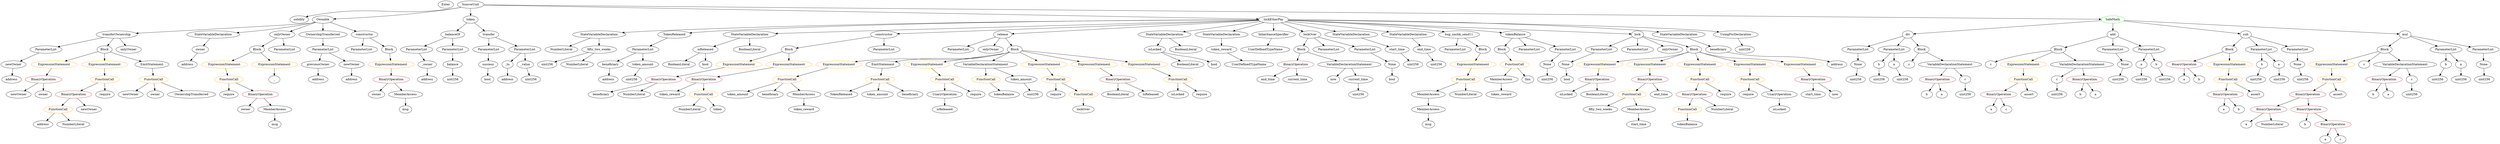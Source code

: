 strict digraph {
	graph [bb="0,0,9983.1,684"];
	node [label="\N"];
	Enter	[height=0.5,
		pos="1764.6,666",
		width=0.83628];
	Block_Unnamed_3	[color=black,
		height=0.5,
		label=Block,
		pos="8193.6,450",
		width=0.90558];
	Identifier_c_4	[color=black,
		height=0.5,
		label=c,
		pos="7919.6,378",
		width=0.75];
	Block_Unnamed_3 -> Identifier_c_4	[pos="e,7940.6,389.87 8162.2,444.29 8116,436.87 8027.7,420.7 7955.6,396 7954,395.47 7952.5,394.89 7950.9,394.27"];
	ExpressionStatement_Unnamed_2	[color=orange,
		height=0.5,
		label=ExpressionStatement,
		pos="8052.6,378",
		width=2.458];
	Block_Unnamed_3 -> ExpressionStatement_Unnamed_2	[pos="e,8085,395.09 8170,437.28 8149.6,427.17 8119.7,412.31 8095.1,400.12"];
	VariableDeclarationStatement_Unnamed_2	[color=black,
		height=0.5,
		label=VariableDeclarationStatement,
		pos="8278.6,378",
		width=3.3174];
	Block_Unnamed_3 -> VariableDeclarationStatement_Unnamed_2	[pos="e,8257.7,396.2 8211.2,434.5 8222.1,425.54 8236.3,413.81 8248.9,403.45"];
	NumberLiteral_Unnamed_3	[color=black,
		height=0.5,
		label=NumberLiteral,
		pos="2220.6,450",
		width=1.765];
	BinaryOperation_Unnamed_7	[color=brown,
		height=0.5,
		label=BinaryOperation,
		pos="8711.6,378",
		width=1.9867];
	Identifier_a_5	[color=black,
		height=0.5,
		label=a,
		pos="8705.6,306",
		width=0.75];
	BinaryOperation_Unnamed_7 -> Identifier_a_5	[pos="e,8707.1,324.1 8710.1,359.7 8709.5,352.41 8708.7,343.73 8708,335.54"];
	Identifier_b_4	[color=black,
		height=0.5,
		label=b,
		pos="8777.6,306",
		width=0.75];
	BinaryOperation_Unnamed_7 -> Identifier_b_4	[pos="e,8763.5,321.89 8727.6,360.05 8736.1,351.04 8746.6,339.83 8755.9,330.04"];
	BinaryOperation_Unnamed_12	[color=brown,
		height=0.5,
		label=BinaryOperation,
		pos="289.59,234",
		width=1.9867];
	FunctionCall_Unnamed_5	[color=orange,
		height=0.5,
		label=FunctionCall,
		pos="225.59,162",
		width=1.6125];
	BinaryOperation_Unnamed_12 -> FunctionCall_Unnamed_5	[pos="e,240.94,179.79 274.09,216.05 266.47,207.71 257.12,197.49 248.67,188.25"];
	Identifier_newOwner	[color=black,
		height=0.5,
		label=newOwner,
		pos="352.59,162",
		width=1.4046];
	BinaryOperation_Unnamed_12 -> Identifier_newOwner	[pos="e,337.91,179.31 304.84,216.05 312.45,207.59 321.82,197.19 330.23,187.84"];
	ParameterList_Unnamed_11	[color=black,
		height=0.5,
		label=ParameterList,
		pos="1936.6,450",
		width=1.7095];
	Parameter_success	[color=black,
		height=0.5,
		label=success,
		pos="1924.6,378",
		width=1.1135];
	ParameterList_Unnamed_11 -> Parameter_success	[pos="e,1927.5,396.1 1933.6,431.7 1932.4,424.32 1930.8,415.52 1929.4,407.25"];
	BinaryOperation_Unnamed_20	[color=brown,
		height=0.5,
		label=BinaryOperation,
		pos="5140.6,378",
		width=1.9867];
	Identifier_end_time_1	[color=black,
		height=0.5,
		label=end_time,
		pos="5055.6,306",
		width=1.2382];
	BinaryOperation_Unnamed_20 -> Identifier_end_time_1	[pos="e,5074.7,322.75 5120.4,360.41 5109.4,351.33 5095.6,339.93 5083.5,330"];
	Identifier_current_time	[color=black,
		height=0.5,
		label=current_time,
		pos="5175.6,306",
		width=1.5848];
	BinaryOperation_Unnamed_20 -> Identifier_current_time	[pos="e,5167,324.1 5149.2,359.7 5153.1,352.07 5157.6,342.92 5161.9,334.4"];
	FunctionCall_Unnamed_13	[color=orange,
		height=0.5,
		label=FunctionCall,
		pos="5796.6,306",
		width=1.6125];
	MemberAccess_Unnamed_4	[color=black,
		height=0.5,
		label=MemberAccess,
		pos="5646.6,234",
		width=1.9174];
	FunctionCall_Unnamed_13 -> MemberAccess_Unnamed_4	[pos="e,5679.2,250.21 5765.5,290.5 5743.5,280.24 5713.8,266.36 5689.5,255.05"];
	NumberLiteral_Unnamed_7	[color=black,
		height=0.5,
		label=NumberLiteral,
		pos="5797.6,234",
		width=1.765];
	FunctionCall_Unnamed_13 -> NumberLiteral_Unnamed_7	[pos="e,5797.3,252.1 5796.8,287.7 5796.9,280.41 5797.1,271.73 5797.2,263.54"];
	BooleanLiteral_Unnamed_5	[color=black,
		height=0.5,
		label=BooleanLiteral,
		pos="4468.6,234",
		width=1.7788];
	Identifier_isLocked_2	[color=black,
		height=0.5,
		label=isLocked,
		pos="4713.6,234",
		width=1.2521];
	FunctionDefinition_transferOwnership	[color=black,
		height=0.5,
		label=transferOwnership,
		pos="512.59,522",
		width=2.1947];
	ParameterList_Unnamed_15	[color=black,
		height=0.5,
		label=ParameterList,
		pos="181.59,450",
		width=1.7095];
	FunctionDefinition_transferOwnership -> ParameterList_Unnamed_15	[pos="e,230.33,461.31 456.06,509.05 396.27,496.4 302.31,476.53 241.32,463.63"];
	Block_Unnamed_6	[color=black,
		height=0.5,
		label=Block,
		pos="413.59,450",
		width=0.90558];
	FunctionDefinition_transferOwnership -> Block_Unnamed_6	[pos="e,433.21,464.88 489.13,504.41 475.15,494.53 457.3,481.91 442.46,471.41"];
	ModifierInvocation_onlyOwner	[color=black,
		height=0.5,
		label=onlyOwner,
		pos="515.59,450",
		width=1.4323];
	FunctionDefinition_transferOwnership -> ModifierInvocation_onlyOwner	[pos="e,514.85,468.1 513.33,503.7 513.64,496.41 514.01,487.73 514.36,479.54"];
	PragmaDirective_solidity	[color=black,
		height=0.5,
		label=solidity,
		pos="1178.6,594",
		width=1.0442];
	Parameter_b_2	[color=black,
		height=0.5,
		label=b,
		pos="9022.6,378",
		width=0.75];
	ElementaryTypeName_uint256_9	[color=black,
		height=0.5,
		label=uint256,
		pos="9002.6,306",
		width=1.0442];
	Parameter_b_2 -> ElementaryTypeName_uint256_9	[pos="e,9007.5,324.28 9017.7,360.05 9015.6,352.6 9013.1,343.64 9010.7,335.22"];
	Identifier_start_time_1	[color=black,
		height=0.5,
		label=start_time,
		pos="6503.6,90",
		width=1.3076];
	StateVariableDeclaration_Unnamed_7	[color=black,
		height=0.5,
		label=StateVariableDeclaration,
		pos="2374.6,522",
		width=2.8184];
	StateVariableDeclaration_Unnamed_7 -> NumberLiteral_Unnamed_3	[pos="e,2253.2,465.83 2338.9,504.76 2316.4,494.57 2287.4,481.37 2263.7,470.59"];
	VariableDeclaration_fifty_two_weeks	[color=black,
		height=0.5,
		label=fifty_two_weeks,
		pos="2374.6,450",
		width=2.0145];
	StateVariableDeclaration_Unnamed_7 -> VariableDeclaration_fifty_two_weeks	[pos="e,2374.6,468.1 2374.6,503.7 2374.6,496.41 2374.6,487.73 2374.6,479.54"];
	ExpressionStatement_Unnamed_4	[color=orange,
		height=0.5,
		label=ExpressionStatement,
		pos="887.59,378",
		width=2.458];
	FunctionCall_Unnamed_3	[color=orange,
		height=0.5,
		label=FunctionCall,
		pos="917.59,306",
		width=1.6125];
	ExpressionStatement_Unnamed_4 -> FunctionCall_Unnamed_3	[pos="e,910.26,324.1 895,359.7 898.24,352.15 902.11,343.12 905.72,334.68"];
	BinaryOperation_Unnamed_14	[color=brown,
		height=0.5,
		label=BinaryOperation,
		pos="2810.6,306",
		width=1.9867];
	Identifier_token_reward	[color=black,
		height=0.5,
		label=token_reward,
		pos="2644.6,234",
		width=1.7095];
	BinaryOperation_Unnamed_14 -> Identifier_token_reward	[pos="e,2678.7,249.39 2775,289.98 2749.8,279.38 2716,265.1 2689,253.74"];
	FunctionCall_Unnamed_7	[color=orange,
		height=0.5,
		label=FunctionCall,
		pos="2782.6,234",
		width=1.6125];
	BinaryOperation_Unnamed_14 -> FunctionCall_Unnamed_7	[pos="e,2789.4,252.1 2803.7,287.7 2800.6,280.15 2797,271.12 2793.7,262.68"];
	VariableDeclaration_isLocked	[color=black,
		height=0.5,
		label=isLocked,
		pos="4557.6,450",
		width=1.2521];
	BooleanLiteral_Unnamed	[color=black,
		height=0.5,
		label=BooleanLiteral,
		pos="4699.6,378",
		width=1.7788];
	VariableDeclaration_isLocked -> BooleanLiteral_Unnamed	[pos="e,4669,394.08 4585.3,435.34 4606.3,425.01 4635.3,410.67 4658.9,399.05"];
	ElementaryTypeName_bool_1	[color=black,
		height=0.5,
		label=bool,
		pos="4809.6,378",
		width=0.76697];
	VariableDeclaration_isLocked -> ElementaryTypeName_bool_1	[pos="e,4788.4,389.67 4591.7,437.77 4598.3,435.75 4605.1,433.73 4611.6,432 4682.4,412.97 4703.1,419.44 4772.6,396 4774.4,395.39 4776.2,\
394.73 4778,394.02"];
	Identifier_TokenReleased	[color=black,
		height=0.5,
		label=TokenReleased,
		pos="3348.6,234",
		width=1.8897];
	FunctionDefinition_balanceOf	[color=black,
		height=0.5,
		label=balanceOf,
		pos="1795.6,522",
		width=1.3491];
	ParameterList_Unnamed_8	[color=black,
		height=0.5,
		label=ParameterList,
		pos="1654.6,450",
		width=1.7095];
	FunctionDefinition_balanceOf -> ParameterList_Unnamed_8	[pos="e,1684.7,465.94 1767.4,507 1746.6,496.69 1718.1,482.52 1694.9,471.02"];
	ParameterList_Unnamed_9	[color=black,
		height=0.5,
		label=ParameterList,
		pos="1795.6,450",
		width=1.7095];
	FunctionDefinition_balanceOf -> ParameterList_Unnamed_9	[pos="e,1795.6,468.1 1795.6,503.7 1795.6,496.41 1795.6,487.73 1795.6,479.54"];
	Parameter_None_2	[color=black,
		height=0.5,
		label=None,
		pos="9170.6,378",
		width=0.85014];
	ElementaryTypeName_uint256_10	[color=black,
		height=0.5,
		label=uint256,
		pos="9188.6,306",
		width=1.0442];
	Parameter_None_2 -> ElementaryTypeName_uint256_10	[pos="e,9184.2,324.1 9175,359.7 9176.9,352.32 9179.2,343.52 9181.3,335.25"];
	ElementaryTypeName_uint256_20	[color=black,
		height=0.5,
		label=uint256,
		pos="2179.6,378",
		width=1.0442];
	StateVariableDeclaration_Unnamed	[color=black,
		height=0.5,
		label=StateVariableDeclaration,
		pos="811.59,522",
		width=2.8184];
	VariableDeclaration_owner	[color=black,
		height=0.5,
		label=owner,
		pos="776.59,450",
		width=0.93331];
	StateVariableDeclaration_Unnamed -> VariableDeclaration_owner	[pos="e,784.9,467.62 802.94,503.7 799.02,495.87 794.3,486.44 789.95,477.73"];
	ElementaryTypeName_uint256_16	[color=black,
		height=0.5,
		label=uint256,
		pos="2104.6,306",
		width=1.0442];
	BooleanLiteral_Unnamed_2	[color=black,
		height=0.5,
		label=BooleanLiteral,
		pos="2710.6,378",
		width=1.7788];
	EventDefinition_TokenReleased	[color=black,
		height=0.5,
		label=TokenReleased,
		pos="2669.6,522",
		width=1.8897];
	ParameterList_Unnamed_16	[color=black,
		height=0.5,
		label=ParameterList,
		pos="2564.6,450",
		width=1.7095];
	EventDefinition_TokenReleased -> ParameterList_Unnamed_16	[pos="e,2588.4,466.91 2645.2,504.76 2631.1,495.33 2613.1,483.32 2597.7,473.04"];
	FunctionCall_Unnamed_11	[color=orange,
		height=0.5,
		label=FunctionCall,
		pos="6703.6,162",
		width=1.6125];
	Identifier_tokenBalance	[color=black,
		height=0.5,
		label=tokenBalance,
		pos="6703.6,90",
		width=1.6679];
	FunctionCall_Unnamed_11 -> Identifier_tokenBalance	[pos="e,6703.6,108.1 6703.6,143.7 6703.6,136.41 6703.6,127.73 6703.6,119.54"];
	ElementaryTypeName_address	[color=black,
		height=0.5,
		label=address,
		pos="1694.6,306",
		width=1.0996];
	ExpressionStatement_Unnamed_14	[color=orange,
		height=0.5,
		label=ExpressionStatement,
		pos="6357.6,378",
		width=2.458];
	BinaryOperation_Unnamed_19	[color=brown,
		height=0.5,
		label=BinaryOperation,
		pos="6338.6,306",
		width=1.9867];
	ExpressionStatement_Unnamed_14 -> BinaryOperation_Unnamed_19	[pos="e,6343.2,324.1 6352.9,359.7 6350.9,352.24 6348.4,343.32 6346.2,334.97"];
	NumberLiteral_Unnamed_4	[color=black,
		height=0.5,
		label=NumberLiteral,
		pos="2725.6,162",
		width=1.765];
	ParameterList_Unnamed_24	[color=black,
		height=0.5,
		label=ParameterList,
		pos="5769.6,450",
		width=1.7095];
	FunctionDefinition_div	[color=black,
		height=0.5,
		label=div,
		pos="7572.6,522",
		width=0.75];
	ParameterList_Unnamed_3	[color=black,
		height=0.5,
		label=ParameterList,
		pos="7373.6,450",
		width=1.7095];
	FunctionDefinition_div -> ParameterList_Unnamed_3	[pos="e,7411.8,464.44 7549,512.7 7518,501.78 7462.7,482.34 7422.5,468.19"];
	ParameterList_Unnamed_2	[color=black,
		height=0.5,
		label=ParameterList,
		pos="7516.6,450",
		width=1.7095];
	FunctionDefinition_div -> ParameterList_Unnamed_2	[pos="e,7529.9,467.63 7560.4,505.81 7553.6,497.28 7544.9,486.4 7537.1,476.6"];
	Block_Unnamed_1	[color=black,
		height=0.5,
		label=Block,
		pos="7628.6,450",
		width=0.90558];
	FunctionDefinition_div -> Block_Unnamed_1	[pos="e,7616.1,466.64 7584.7,505.81 7591.8,496.94 7600.9,485.55 7609,475.45"];
	Block_Unnamed_2	[color=black,
		height=0.5,
		label=Block,
		pos="8889.6,450",
		width=0.90558];
	Block_Unnamed_2 -> BinaryOperation_Unnamed_7	[pos="e,8749,393.71 8863.7,438.82 8836.5,428.11 8793,411.01 8759.5,397.84"];
	ExpressionStatement_Unnamed_1	[color=orange,
		height=0.5,
		label=ExpressionStatement,
		pos="8889.6,378",
		width=2.458];
	Block_Unnamed_2 -> ExpressionStatement_Unnamed_1	[pos="e,8889.6,396.1 8889.6,431.7 8889.6,424.41 8889.6,415.73 8889.6,407.54"];
	VariableDeclaration_beneficiary	[color=black,
		height=0.5,
		label=beneficiary,
		pos="6834.6,450",
		width=1.4184];
	ElementaryTypeName_address_7	[color=black,
		height=0.5,
		label=address,
		pos="7283.6,378",
		width=1.0996];
	VariableDeclaration_beneficiary -> ElementaryTypeName_address_7	[pos="e,7254.1,390.45 6871.8,437.39 6879.3,435.36 6887.1,433.44 6894.6,432 7043.8,403.18 7086.3,429.12 7234.6,396 7237.4,395.37 7240.3,\
394.64 7243.1,393.83"];
	Identifier_b_2	[color=black,
		height=0.5,
		label=b,
		pos="7633.6,234",
		width=0.75];
	Parameter__to	[color=black,
		height=0.5,
		label=_to,
		pos="2009.6,378",
		width=0.75];
	ElementaryTypeName_address_1	[color=black,
		height=0.5,
		label=address,
		pos="2009.6,306",
		width=1.0996];
	Parameter__to -> ElementaryTypeName_address_1	[pos="e,2009.6,324.1 2009.6,359.7 2009.6,352.41 2009.6,343.73 2009.6,335.54"];
	Parameter_None_4	[color=black,
		height=0.5,
		label=None,
		pos="6139.6,378",
		width=0.85014];
	ElementaryTypeName_uint256_22	[color=black,
		height=0.5,
		label=uint256,
		pos="6138.6,306",
		width=1.0442];
	Parameter_None_4 -> ElementaryTypeName_uint256_22	[pos="e,6138.8,324.1 6139.3,359.7 6139.2,352.41 6139.1,343.73 6139,335.54"];
	StateVariableDeclaration_Unnamed_4	[color=black,
		height=0.5,
		label=StateVariableDeclaration,
		pos="2993.6,522",
		width=2.8184];
	VariableDeclaration_isReleased	[color=black,
		height=0.5,
		label=isReleased,
		pos="2820.6,450",
		width=1.3907];
	StateVariableDeclaration_Unnamed_4 -> VariableDeclaration_isReleased	[pos="e,2853,464.12 2954.3,505.12 2927.3,494.18 2891.4,479.66 2863.6,468.41"];
	BooleanLiteral_Unnamed_3	[color=black,
		height=0.5,
		label=BooleanLiteral,
		pos="2993.6,450",
		width=1.7788];
	StateVariableDeclaration_Unnamed_4 -> BooleanLiteral_Unnamed_3	[pos="e,2993.6,468.1 2993.6,503.7 2993.6,496.41 2993.6,487.73 2993.6,479.54"];
	Identifier_owner_1	[color=black,
		height=0.5,
		label=owner,
		pos="982.59,162",
		width=0.93331];
	Parameter_balance	[color=black,
		height=0.5,
		label=balance,
		pos="1795.6,378",
		width=1.0719];
	ElementaryTypeName_uint256_15	[color=black,
		height=0.5,
		label=uint256,
		pos="1795.6,306",
		width=1.0442];
	Parameter_balance -> ElementaryTypeName_uint256_15	[pos="e,1795.6,324.1 1795.6,359.7 1795.6,352.41 1795.6,343.73 1795.6,335.54"];
	ModifierDefinition_onlyOwner	[color=black,
		height=0.5,
		label=onlyOwner,
		pos="1113.6,522",
		width=1.4323];
	Block_Unnamed_5	[color=black,
		height=0.5,
		label=Block,
		pos="1013.6,450",
		width=0.90558];
	ModifierDefinition_onlyOwner -> Block_Unnamed_5	[pos="e,1033.3,464.83 1091.4,505.46 1077,495.39 1058.1,482.16 1042.5,471.27"];
	ParameterList_Unnamed_14	[color=black,
		height=0.5,
		label=ParameterList,
		pos="1125.6,450",
		width=1.7095];
	ModifierDefinition_onlyOwner -> ParameterList_Unnamed_14	[pos="e,1122.7,468.1 1116.6,503.7 1117.8,496.32 1119.3,487.52 1120.7,479.25"];
	FunctionCall_Unnamed_1	[color=orange,
		height=0.5,
		label=FunctionCall,
		pos="8888.6,306",
		width=1.6125];
	ExpressionStatement_Unnamed_1 -> FunctionCall_Unnamed_1	[pos="e,8888.8,324.1 8889.3,359.7 8889.2,352.41 8889.1,343.73 8889,335.54"];
	ParameterList_Unnamed_13	[color=black,
		height=0.5,
		label=ParameterList,
		pos="1430.6,450",
		width=1.7095];
	BinaryOperation_Unnamed_2	[color=brown,
		height=0.5,
		label=BinaryOperation,
		pos="9143.6,162",
		width=1.9867];
	Identifier_a_1	[color=black,
		height=0.5,
		label=a,
		pos="9047.6,90",
		width=0.75];
	BinaryOperation_Unnamed_2 -> Identifier_a_1	[pos="e,9065.3,103.88 9121.3,144.76 9107.3,134.56 9089.2,121.33 9074.4,110.55"];
	NumberLiteral_Unnamed	[color=black,
		height=0.5,
		label=NumberLiteral,
		pos="9156.6,90",
		width=1.765];
	BinaryOperation_Unnamed_2 -> NumberLiteral_Unnamed	[pos="e,9153.4,108.1 9146.8,143.7 9148.2,136.32 9149.8,127.52 9151.3,119.25"];
	Identifier_isReleased	[color=black,
		height=0.5,
		label=isReleased,
		pos="3770.6,162",
		width=1.3907];
	EventDefinition_OwnershipTransferred	[color=black,
		height=0.5,
		label=OwnershipTransferred,
		pos="1277.6,522",
		width=2.6243];
	ParameterList_Unnamed_12	[color=black,
		height=0.5,
		label=ParameterList,
		pos="1277.6,450",
		width=1.7095];
	EventDefinition_OwnershipTransferred -> ParameterList_Unnamed_12	[pos="e,1277.6,468.1 1277.6,503.7 1277.6,496.41 1277.6,487.73 1277.6,479.54"];
	Parameter_None_1	[color=black,
		height=0.5,
		label=None,
		pos="7371.6,378",
		width=0.85014];
	ParameterList_Unnamed_3 -> Parameter_None_1	[pos="e,7372.1,396.1 7373.1,431.7 7372.9,424.41 7372.6,415.73 7372.4,407.54"];
	FunctionDefinition_constructor_1	[color=black,
		height=0.5,
		label=constructor,
		pos="3513.6,522",
		width=1.4877];
	Block_Unnamed_7	[color=black,
		height=0.5,
		label=Block,
		pos="3149.6,450",
		width=0.90558];
	FunctionDefinition_constructor_1 -> Block_Unnamed_7	[pos="e,3180,456.86 3467.9,512.21 3396.6,498.49 3260,472.23 3191.3,459.01"];
	ParameterList_Unnamed_17	[color=black,
		height=0.5,
		label=ParameterList,
		pos="3513.6,450",
		width=1.7095];
	FunctionDefinition_constructor_1 -> ParameterList_Unnamed_17	[pos="e,3513.6,468.1 3513.6,503.7 3513.6,496.41 3513.6,487.73 3513.6,479.54"];
	BinaryOperation_Unnamed	[color=brown,
		height=0.5,
		label=BinaryOperation,
		pos="9517.6,306",
		width=1.9867];
	Identifier_b	[color=black,
		height=0.5,
		label=b,
		pos="9462.6,234",
		width=0.75];
	BinaryOperation_Unnamed -> Identifier_b	[pos="e,9474.7,250.36 9504.3,288.05 9497.5,279.44 9489.1,268.81 9481.7,259.33"];
	Identifier_a	[color=black,
		height=0.5,
		label=a,
		pos="9534.6,234",
		width=0.75];
	BinaryOperation_Unnamed -> Identifier_a	[pos="e,9530.4,252.1 9521.8,287.7 9523.6,280.32 9525.7,271.52 9527.7,263.25"];
	ElementaryTypeName_uint256_12	[color=black,
		height=0.5,
		label=uint256,
		pos="8615.6,306",
		width=1.0442];
	ExpressionStatement_Unnamed_9	[color=orange,
		height=0.5,
		label=ExpressionStatement,
		pos="2954.6,378",
		width=2.458];
	Block_Unnamed_7 -> ExpressionStatement_Unnamed_9	[pos="e,2997,394.24 3122.9,439.41 3093.4,428.81 3045,411.47 3007.7,398.08"];
	ExpressionStatement_Unnamed_8	[color=orange,
		height=0.5,
		label=ExpressionStatement,
		pos="3149.6,378",
		width=2.458];
	Block_Unnamed_7 -> ExpressionStatement_Unnamed_8	[pos="e,3149.6,396.1 3149.6,431.7 3149.6,424.41 3149.6,415.73 3149.6,407.54"];
	Identifier_msg_2	[color=black,
		height=0.5,
		label=msg,
		pos="5646.6,90",
		width=0.75];
	ExpressionStatement_Unnamed_13	[color=orange,
		height=0.5,
		label=ExpressionStatement,
		pos="6552.6,378",
		width=2.458];
	BinaryOperation_Unnamed_18	[color=brown,
		height=0.5,
		label=BinaryOperation,
		pos="6552.6,306",
		width=1.9867];
	ExpressionStatement_Unnamed_13 -> BinaryOperation_Unnamed_18	[pos="e,6552.6,324.1 6552.6,359.7 6552.6,352.41 6552.6,343.73 6552.6,335.54"];
	ParameterList_Unnamed_25	[color=black,
		height=0.5,
		label=ParameterList,
		pos="3792.6,450",
		width=1.7095];
	MemberAccess_Unnamed_5	[color=black,
		height=0.5,
		label=MemberAccess,
		pos="5646.6,162",
		width=1.9174];
	MemberAccess_Unnamed_4 -> MemberAccess_Unnamed_5	[pos="e,5646.6,180.1 5646.6,215.7 5646.6,208.41 5646.6,199.73 5646.6,191.54"];
	Parameter__owner	[color=black,
		height=0.5,
		label=_owner,
		pos="1694.6,378",
		width=1.0719];
	Parameter__owner -> ElementaryTypeName_address	[pos="e,1694.6,324.1 1694.6,359.7 1694.6,352.41 1694.6,343.73 1694.6,335.54"];
	FunctionCall_Unnamed_19	[color=orange,
		height=0.5,
		label=FunctionCall,
		pos="3124.6,306",
		width=1.6125];
	Identifier_token_amount	[color=black,
		height=0.5,
		label=token_amount,
		pos="2922.6,234",
		width=1.765];
	FunctionCall_Unnamed_19 -> Identifier_token_amount	[pos="e,2961.6,248.53 3087.1,292 3054.7,280.78 3007.7,264.5 2972.2,252.21"];
	Identifier_beneficiary_1	[color=black,
		height=0.5,
		label=beneficiary,
		pos="3055.6,234",
		width=1.4184];
	FunctionCall_Unnamed_19 -> Identifier_beneficiary_1	[pos="e,3071.8,251.47 3108.2,288.41 3099.7,279.78 3089.2,269.06 3079.7,259.5"];
	MemberAccess_Unnamed_6	[color=black,
		height=0.5,
		label=MemberAccess,
		pos="3193.6,234",
		width=1.9174];
	FunctionCall_Unnamed_19 -> MemberAccess_Unnamed_6	[pos="e,3176.9,251.96 3140.9,288.41 3149.3,279.91 3159.7,269.37 3169,259.91"];
	ExpressionStatement_Unnamed_7	[color=orange,
		height=0.5,
		label=ExpressionStatement,
		pos="215.59,378",
		width=2.458];
	BinaryOperation_Unnamed_13	[color=brown,
		height=0.5,
		label=BinaryOperation,
		pos="168.59,306",
		width=1.9867];
	ExpressionStatement_Unnamed_7 -> BinaryOperation_Unnamed_13	[pos="e,180.07,324.1 203.97,359.7 198.68,351.81 192.29,342.3 186.41,333.55"];
	FunctionDefinition_release	[color=black,
		height=0.5,
		label=release,
		pos="3974.6,522",
		width=0.98875];
	FunctionDefinition_release -> ParameterList_Unnamed_25	[pos="e,3828.7,464.87 3946.9,510.37 3918.4,499.39 3873.4,482.07 3839.3,468.97"];
	ModifierInvocation_onlyOwner_2	[color=black,
		height=0.5,
		label=onlyOwner,
		pos="3923.6,450",
		width=1.4323];
	FunctionDefinition_release -> ModifierInvocation_onlyOwner_2	[pos="e,3935.7,467.63 3962.8,504.76 3956.7,496.49 3949.3,486.23 3942.5,476.9"];
	Block_Unnamed_12	[color=black,
		height=0.5,
		label=Block,
		pos="4025.6,450",
		width=0.90558];
	FunctionDefinition_release -> Block_Unnamed_12	[pos="e,4013.8,467.15 3986.4,504.76 3992.6,496.28 4000.3,485.71 4007.2,476.2"];
	BinaryOperation_Unnamed_16	[color=brown,
		height=0.5,
		label=BinaryOperation,
		pos="6730.6,234",
		width=1.9867];
	BinaryOperation_Unnamed_16 -> FunctionCall_Unnamed_11	[pos="e,6710.2,180.1 6723.9,215.7 6721,208.15 6717.5,199.12 6714.3,190.68"];
	NumberLiteral_Unnamed_6	[color=black,
		height=0.5,
		label=NumberLiteral,
		pos="6843.6,162",
		width=1.765];
	BinaryOperation_Unnamed_16 -> NumberLiteral_Unnamed_6	[pos="e,6818.2,178.74 6756.5,216.94 6772,207.36 6791.8,195.06 6808.7,184.63"];
	Block_Unnamed_5 -> ExpressionStatement_Unnamed_4	[pos="e,917.03,395.36 991.06,436.49 973.3,426.62 948.09,412.61 927,400.9"];
	ExpressionStatement_Unnamed_5	[color=orange,
		height=0.5,
		label=ExpressionStatement,
		pos="1082.6,378",
		width=2.458];
	Block_Unnamed_5 -> ExpressionStatement_Unnamed_5	[pos="e,1065.7,396.13 1028.6,433.81 1037.1,425.14 1048,414.05 1057.8,404.12"];
	VariableDeclaration_end_time	[color=black,
		height=0.5,
		label=end_time,
		pos="5645.6,450",
		width=1.2382];
	ElementaryTypeName_uint256_19	[color=black,
		height=0.5,
		label=uint256,
		pos="5696.6,378",
		width=1.0442];
	VariableDeclaration_end_time -> ElementaryTypeName_uint256_19	[pos="e,5684.6,395.47 5657.7,432.41 5663.7,424.13 5671.1,413.92 5677.9,404.66"];
	Identifier_isReleased_1	[color=black,
		height=0.5,
		label=isReleased,
		pos="4600.6,234",
		width=1.3907];
	VariableDeclaration_previousOwner	[color=black,
		height=0.5,
		label=previousOwner,
		pos="1256.6,378",
		width=1.8759];
	ElementaryTypeName_address_3	[color=black,
		height=0.5,
		label=address,
		pos="1256.6,306",
		width=1.0996];
	VariableDeclaration_previousOwner -> ElementaryTypeName_address_3	[pos="e,1256.6,324.1 1256.6,359.7 1256.6,352.41 1256.6,343.73 1256.6,335.54"];
	Parameter_newOwner	[color=black,
		height=0.5,
		label=newOwner,
		pos="52.587,378",
		width=1.4046];
	ParameterList_Unnamed_15 -> Parameter_newOwner	[pos="e,79.507,393.61 153.28,433.64 134.5,423.45 109.66,409.97 89.36,398.95"];
	Block_Unnamed_8	[color=black,
		height=0.5,
		label=Block,
		pos="5964.6,450",
		width=0.90558];
	FunctionCall_Unnamed_8	[color=orange,
		height=0.5,
		label=FunctionCall,
		pos="6005.6,378",
		width=1.6125];
	Block_Unnamed_8 -> FunctionCall_Unnamed_8	[pos="e,5995.7,395.96 5974.3,432.41 5979,424.42 5984.7,414.64 5990,405.64"];
	Identifier_b_5	[color=black,
		height=0.5,
		label=b,
		pos="8275.6,234",
		width=0.75];
	Identifier_beneficiary	[color=black,
		height=0.5,
		label=beneficiary,
		pos="2368.6,234",
		width=1.4184];
	BinaryOperation_Unnamed_10	[color=brown,
		height=0.5,
		label=BinaryOperation,
		pos="1549.6,306",
		width=1.9867];
	Identifier_owner	[color=black,
		height=0.5,
		label=owner,
		pos="1489.6,234",
		width=0.93331];
	BinaryOperation_Unnamed_10 -> Identifier_owner	[pos="e,1503.2,250.83 1535.1,288.05 1527.7,279.47 1518.6,268.89 1510.5,259.44"];
	MemberAccess_Unnamed	[color=black,
		height=0.5,
		label=MemberAccess,
		pos="1610.6,234",
		width=1.9174];
	BinaryOperation_Unnamed_10 -> MemberAccess_Unnamed	[pos="e,1596,251.79 1564.4,288.05 1571.6,279.71 1580.5,269.49 1588.6,260.25"];
	Identifier_now_1	[color=black,
		height=0.5,
		label=now,
		pos="5279.6,306",
		width=0.75];
	VariableDeclaration_newOwner	[color=black,
		height=0.5,
		label=newOwner,
		pos="1392.6,378",
		width=1.4046];
	ElementaryTypeName_address_4	[color=black,
		height=0.5,
		label=address,
		pos="1392.6,306",
		width=1.0996];
	VariableDeclaration_newOwner -> ElementaryTypeName_address_4	[pos="e,1392.6,324.1 1392.6,359.7 1392.6,352.41 1392.6,343.73 1392.6,335.54"];
	MemberAccess_Unnamed_2	[color=black,
		height=0.5,
		label=MemberAccess,
		pos="5941.6,306",
		width=1.9174];
	Identifier_token_reward_1	[color=black,
		height=0.5,
		label=token_reward,
		pos="5941.6,234",
		width=1.7095];
	MemberAccess_Unnamed_2 -> Identifier_token_reward_1	[pos="e,5941.6,252.1 5941.6,287.7 5941.6,280.41 5941.6,271.73 5941.6,263.54"];
	BooleanLiteral_Unnamed_1	[color=black,
		height=0.5,
		label=BooleanLiteral,
		pos="4684.6,450",
		width=1.7788];
	FunctionDefinition_add	[color=black,
		height=0.5,
		label=add,
		pos="8413.6,522",
		width=0.75];
	FunctionDefinition_add -> Block_Unnamed_3	[pos="e,8221.3,459.82 8389.6,513.38 8351.7,501.32 8277.7,477.75 8232.2,463.29"];
	ParameterList_Unnamed_7	[color=black,
		height=0.5,
		label=ParameterList,
		pos="8413.6,450",
		width=1.7095];
	FunctionDefinition_add -> ParameterList_Unnamed_7	[pos="e,8413.6,468.1 8413.6,503.7 8413.6,496.41 8413.6,487.73 8413.6,479.54"];
	ParameterList_Unnamed_6	[color=black,
		height=0.5,
		label=ParameterList,
		pos="8554.6,450",
		width=1.7095];
	FunctionDefinition_add -> ParameterList_Unnamed_6	[pos="e,8524.2,466.09 8434.7,510.52 8455.6,500.16 8488,484.05 8513.9,471.19"];
	ExpressionStatement_Unnamed_6	[color=orange,
		height=0.5,
		label=ExpressionStatement,
		pos="413.59,378",
		width=2.458];
	FunctionCall_Unnamed_4	[color=orange,
		height=0.5,
		label=FunctionCall,
		pos="413.59,306",
		width=1.6125];
	ExpressionStatement_Unnamed_6 -> FunctionCall_Unnamed_4	[pos="e,413.59,324.1 413.59,359.7 413.59,352.41 413.59,343.73 413.59,335.54"];
	FunctionCall_Unnamed_7 -> NumberLiteral_Unnamed_4	[pos="e,2739.3,179.79 2768.8,216.05 2762.1,207.8 2753.8,197.7 2746.4,188.54"];
	Identifier_token	[color=black,
		height=0.5,
		label=token,
		pos="2838.6,162",
		width=0.864];
	FunctionCall_Unnamed_7 -> Identifier_token	[pos="e,2825.9,178.83 2796.1,216.05 2802.9,207.56 2811.3,197.11 2818.8,187.73"];
	ExpressionStatement_Unnamed_11	[color=orange,
		height=0.5,
		label=ExpressionStatement,
		pos="6747.6,378",
		width=2.458];
	FunctionCall_Unnamed_10	[color=orange,
		height=0.5,
		label=FunctionCall,
		pos="6747.6,306",
		width=1.6125];
	ExpressionStatement_Unnamed_11 -> FunctionCall_Unnamed_10	[pos="e,6747.6,324.1 6747.6,359.7 6747.6,352.41 6747.6,343.73 6747.6,335.54"];
	ContractDefinition_Ownable	[color=black,
		height=0.5,
		label=Ownable,
		pos="1277.6,594",
		width=1.2105];
	ContractDefinition_Ownable -> FunctionDefinition_transferOwnership	[pos="e,584.35,529.81 1245.7,581.22 1239.2,579.17 1232.2,577.29 1225.6,576 996.45,531.39 934.29,558.46 701.59,540 666.92,537.25 628.71,\
533.88 595.77,530.86"];
	ContractDefinition_Ownable -> StateVariableDeclaration_Unnamed	[pos="e,903.72,529.78 1245.4,581.43 1238.9,579.39 1232.1,577.46 1225.6,576 1121.2,552.47 999.42,538.45 915.1,530.8"];
	ContractDefinition_Ownable -> ModifierDefinition_onlyOwner	[pos="e,1145.5,536.6 1248.3,580.49 1222.5,569.49 1184.7,553.35 1155.7,540.98"];
	ContractDefinition_Ownable -> EventDefinition_OwnershipTransferred	[pos="e,1277.6,540.1 1277.6,575.7 1277.6,568.41 1277.6,559.73 1277.6,551.54"];
	FunctionDefinition_constructor	[color=black,
		height=0.5,
		label=constructor,
		pos="1443.6,522",
		width=1.4877];
	ContractDefinition_Ownable -> FunctionDefinition_constructor	[pos="e,1411,536.72 1307.3,580.49 1333.3,569.52 1371.4,553.46 1400.7,541.09"];
	Identifier_msg	[color=black,
		height=0.5,
		label=msg,
		pos="1610.6,162",
		width=0.75];
	StateVariableDeclaration_Unnamed_3	[color=black,
		height=0.5,
		label=StateVariableDeclaration,
		pos="4608.6,522",
		width=2.8184];
	StateVariableDeclaration_Unnamed_3 -> VariableDeclaration_isLocked	[pos="e,4569.7,467.62 4596,503.7 4590.1,495.61 4582.9,485.81 4576.4,476.87"];
	StateVariableDeclaration_Unnamed_3 -> BooleanLiteral_Unnamed_1	[pos="e,4666.6,467.55 4627,504.05 4636.4,495.39 4648,484.7 4658.3,475.19"];
	ElementaryTypeName_uint256_6	[color=black,
		height=0.5,
		label=uint256,
		pos="7354.6,306",
		width=1.0442];
	ElementaryTypeName_uint256_18	[color=black,
		height=0.5,
		label=uint256,
		pos="5603.6,378",
		width=1.0442];
	VariableDeclaration_beneficiary_1	[color=black,
		height=0.5,
		label=beneficiary,
		pos="2431.6,378",
		width=1.4184];
	ParameterList_Unnamed_16 -> VariableDeclaration_beneficiary_1	[pos="e,2459,393.44 2535.7,433.81 2516.2,423.51 2490.1,409.8 2469,398.67"];
	VariableDeclaration_token_amount	[color=black,
		height=0.5,
		label=token_amount,
		pos="2564.6,378",
		width=1.765];
	ParameterList_Unnamed_16 -> VariableDeclaration_token_amount	[pos="e,2564.6,396.1 2564.6,431.7 2564.6,424.41 2564.6,415.73 2564.6,407.54"];
	Parameter_a_3	[color=black,
		height=0.5,
		label=a,
		pos="8522.6,378",
		width=0.75];
	ElementaryTypeName_uint256_11	[color=black,
		height=0.5,
		label=uint256,
		pos="8522.6,306",
		width=1.0442];
	Parameter_a_3 -> ElementaryTypeName_uint256_11	[pos="e,8522.6,324.1 8522.6,359.7 8522.6,352.41 8522.6,343.73 8522.6,335.54"];
	ExpressionStatement_Unnamed_19	[color=orange,
		height=0.5,
		label=ExpressionStatement,
		pos="3344.6,378",
		width=2.458];
	ExpressionStatement_Unnamed_19 -> FunctionCall_Unnamed_19	[pos="e,3163.9,319.52 3298.2,362.24 3261.9,350.7 3211.6,334.7 3174.5,322.88"];
	FunctionCall_Unnamed_20	[color=orange,
		height=0.5,
		label=FunctionCall,
		pos="3507.6,306",
		width=1.6125];
	FunctionCall_Unnamed_20 -> Identifier_TokenReleased	[pos="e,3382.5,249.92 3475,290.67 3451.3,280.22 3418.9,265.96 3392.8,254.49"];
	Identifier_token_amount_1	[color=black,
		height=0.5,
		label=token_amount,
		pos="3498.6,234",
		width=1.765];
	FunctionCall_Unnamed_20 -> Identifier_token_amount_1	[pos="e,3500.8,252.1 3505.4,287.7 3504.4,280.32 3503.3,271.52 3502.2,263.25"];
	Identifier_beneficiary_2	[color=black,
		height=0.5,
		label=beneficiary,
		pos="3631.6,234",
		width=1.4184];
	FunctionCall_Unnamed_20 -> Identifier_beneficiary_2	[pos="e,3605.3,249.85 3534.8,289.64 3552.6,279.61 3576,266.4 3595.3,255.48"];
	ElementaryTypeName_uint256_13	[color=black,
		height=0.5,
		label=uint256,
		pos="8429.6,306",
		width=1.0442];
	FunctionCall_Unnamed_2	[color=orange,
		height=0.5,
		label=FunctionCall,
		pos="8052.6,306",
		width=1.6125];
	ExpressionStatement_Unnamed_2 -> FunctionCall_Unnamed_2	[pos="e,8052.6,324.1 8052.6,359.7 8052.6,352.41 8052.6,343.73 8052.6,335.54"];
	Identifier_tokenBalance_1	[color=black,
		height=0.5,
		label=tokenBalance,
		pos="4008.6,234",
		width=1.6679];
	VariableDeclaration_c_2	[color=black,
		height=0.5,
		label=c,
		pos="8175.6,306",
		width=0.75];
	ElementaryTypeName_uint256_14	[color=black,
		height=0.5,
		label=uint256,
		pos="8175.6,234",
		width=1.0442];
	VariableDeclaration_c_2 -> ElementaryTypeName_uint256_14	[pos="e,8175.6,252.1 8175.6,287.7 8175.6,280.41 8175.6,271.73 8175.6,263.54"];
	StateVariableDeclaration_Unnamed_1	[color=black,
		height=0.5,
		label=StateVariableDeclaration,
		pos="4829.6,522",
		width=2.8184];
	VariableDeclaration_token_reward	[color=black,
		height=0.5,
		label=token_reward,
		pos="4828.6,450",
		width=1.7095];
	StateVariableDeclaration_Unnamed_1 -> VariableDeclaration_token_reward	[pos="e,4828.8,468.1 4829.3,503.7 4829.2,496.41 4829.1,487.73 4829,479.54"];
	Parameter_None_5	[color=black,
		height=0.5,
		label=None,
		pos="6220.6,378",
		width=0.85014];
	ElementaryTypeName_bool_3	[color=black,
		height=0.5,
		label=bool,
		pos="6221.6,306",
		width=0.76697];
	Parameter_None_5 -> ElementaryTypeName_bool_3	[pos="e,6221.3,324.1 6220.8,359.7 6220.9,352.41 6221.1,343.73 6221.2,335.54"];
	Identifier_newOwner_2	[color=black,
		height=0.5,
		label=newOwner,
		pos="64.587,234",
		width=1.4046];
	BinaryOperation_Unnamed_9	[color=brown,
		height=0.5,
		label=BinaryOperation,
		pos="7943.6,234",
		width=1.9867];
	FunctionCall_Unnamed_2 -> BinaryOperation_Unnamed_9	[pos="e,7968.7,251.14 8028.1,289.29 8013.5,279.88 7994.6,267.76 7978.4,257.36"];
	Identifier_assert_2	[color=black,
		height=0.5,
		label=assert,
		pos="8065.6,234",
		width=0.89172];
	FunctionCall_Unnamed_2 -> Identifier_assert_2	[pos="e,8062.4,252.1 8055.8,287.7 8057.2,280.32 8058.8,271.52 8060.3,263.25"];
	Identifier_require_4	[color=black,
		height=0.5,
		label=require,
		pos="4812.6,234",
		width=1.0026];
	Parameter_a_2	[color=black,
		height=0.5,
		label=a,
		pos="9094.6,378",
		width=0.75];
	ElementaryTypeName_uint256_8	[color=black,
		height=0.5,
		label=uint256,
		pos="9095.6,306",
		width=1.0442];
	Parameter_a_2 -> ElementaryTypeName_uint256_8	[pos="e,9095.3,324.1 9094.8,359.7 9094.9,352.41 9095.1,343.73 9095.2,335.54"];
	Identifier_a_7	[color=black,
		height=0.5,
		label=a,
		pos="7907.6,162",
		width=0.75];
	BinaryOperation_Unnamed_9 -> Identifier_a_7	[pos="e,7915.9,179.14 7934.7,215.7 7930.6,207.75 7925.7,198.16 7921.1,189.34"];
	Identifier_c_3	[color=black,
		height=0.5,
		label=c,
		pos="7979.6,162",
		width=0.75];
	BinaryOperation_Unnamed_9 -> Identifier_c_3	[pos="e,7971.3,179.14 7952.5,215.7 7956.6,207.75 7961.5,198.16 7966,189.34"];
	Parameter_b_3	[color=black,
		height=0.5,
		label=b,
		pos="8594.6,378",
		width=0.75];
	Parameter_b_3 -> ElementaryTypeName_uint256_12	[pos="e,8610.4,324.28 8599.7,360.05 8601.9,352.6 8604.6,343.64 8607.1,335.22"];
	NumberLiteral_Unnamed_2	[color=black,
		height=0.5,
		label=NumberLiteral,
		pos="2298.6,378",
		width=1.765];
	BinaryOperation_Unnamed_6	[color=brown,
		height=0.5,
		label=BinaryOperation,
		pos="8827.6,234",
		width=1.9867];
	Identifier_a_4	[color=black,
		height=0.5,
		label=a,
		pos="8791.6,162",
		width=0.75];
	BinaryOperation_Unnamed_6 -> Identifier_a_4	[pos="e,8799.9,179.14 8818.7,215.7 8814.6,207.75 8809.7,198.16 8805.1,189.34"];
	Identifier_b_3	[color=black,
		height=0.5,
		label=b,
		pos="8863.6,162",
		width=0.75];
	BinaryOperation_Unnamed_6 -> Identifier_b_3	[pos="e,8855.3,179.14 8836.5,215.7 8840.6,207.75 8845.5,198.16 8850,189.34"];
	FunctionCall_Unnamed_15	[color=orange,
		height=0.5,
		label=FunctionCall,
		pos="3770.6,306",
		width=1.6125];
	UnaryOperation_Unnamed_1	[color=black,
		height=0.5,
		label=UnaryOperation,
		pos="3770.6,234",
		width=1.9452];
	FunctionCall_Unnamed_15 -> UnaryOperation_Unnamed_1	[pos="e,3770.6,252.1 3770.6,287.7 3770.6,280.41 3770.6,271.73 3770.6,263.54"];
	Identifier_require_5	[color=black,
		height=0.5,
		label=require,
		pos="3894.6,234",
		width=1.0026];
	FunctionCall_Unnamed_15 -> Identifier_require_5	[pos="e,3871.2,248.21 3797.8,289.64 3816.5,279.08 3841.4,265 3861.3,253.78"];
	Parameter_None_3	[color=black,
		height=0.5,
		label=None,
		pos="8446.6,378",
		width=0.85014];
	ParameterList_Unnamed_7 -> Parameter_None_3	[pos="e,8438.8,395.62 8421.7,431.7 8425.4,423.95 8429.8,414.64 8433.9,406.02"];
	FunctionCall_Unnamed_12	[color=orange,
		height=0.5,
		label=FunctionCall,
		pos="6475.6,234",
		width=1.6125];
	Identifier_fifty_two_weeks	[color=black,
		height=0.5,
		label=fifty_two_weeks,
		pos="6343.6,162",
		width=2.0145];
	FunctionCall_Unnamed_12 -> Identifier_fifty_two_weeks	[pos="e,6373.2,178.72 6447.3,217.98 6428.6,208.09 6403.9,194.98 6383.3,184.05"];
	MemberAccess_Unnamed_3	[color=black,
		height=0.5,
		label=MemberAccess,
		pos="6503.6,162",
		width=1.9174];
	FunctionCall_Unnamed_12 -> MemberAccess_Unnamed_3	[pos="e,6496.7,180.1 6482.5,215.7 6485.5,208.15 6489.1,199.12 6492.5,190.68"];
	Identifier_c_2	[color=black,
		height=0.5,
		label=c,
		pos="7591.6,378",
		width=0.75];
	ElementaryTypeName_uint256_1	[color=black,
		height=0.5,
		label=uint256,
		pos="9747.6,306",
		width=1.0442];
	ParameterList_Unnamed_18	[color=black,
		height=0.5,
		label=ParameterList,
		pos="6076.6,450",
		width=1.7095];
	Identifier_require_2	[color=black,
		height=0.5,
		label=require,
		pos="6946.6,234",
		width=1.0026];
	Identifier__	[color=black,
		height=0.5,
		label=_,
		pos="1082.6,306",
		width=0.75];
	ExpressionStatement_Unnamed_5 -> Identifier__	[pos="e,1082.6,324.1 1082.6,359.7 1082.6,352.41 1082.6,343.73 1082.6,335.54"];
	FunctionDefinition_transfer	[color=black,
		height=0.5,
		label=transfer,
		pos="1936.6,522",
		width=1.0719];
	FunctionDefinition_transfer -> ParameterList_Unnamed_11	[pos="e,1936.6,468.1 1936.6,503.7 1936.6,496.41 1936.6,487.73 1936.6,479.54"];
	ParameterList_Unnamed_10	[color=black,
		height=0.5,
		label=ParameterList,
		pos="2077.6,450",
		width=1.7095];
	FunctionDefinition_transfer -> ParameterList_Unnamed_10	[pos="e,2047.2,466.07 1962.4,508.16 1983.3,497.81 2013,483.07 2037,471.15"];
	Identifier_assert_1	[color=black,
		height=0.5,
		label=assert,
		pos="8949.6,234",
		width=0.89172];
	MemberAccess_Unnamed_5 -> Identifier_msg_2	[pos="e,5646.6,108.1 5646.6,143.7 5646.6,136.41 5646.6,127.73 5646.6,119.54"];
	Identifier_this	[color=black,
		height=0.5,
		label=this,
		pos="6055.6,306",
		width=0.75];
	FunctionCall_Unnamed_18	[color=orange,
		height=0.5,
		label=FunctionCall,
		pos="3915.6,306",
		width=1.6125];
	FunctionCall_Unnamed_18 -> Identifier_tokenBalance_1	[pos="e,3987.2,251.06 3936.7,289.12 3949,279.87 3964.7,268.07 3978.2,257.84"];
	Block_Unnamed_10	[color=black,
		height=0.5,
		label=Block,
		pos="5155.6,450",
		width=0.90558];
	Block_Unnamed_10 -> BinaryOperation_Unnamed_20	[pos="e,5144.3,396.1 5151.9,431.7 5150.3,424.32 5148.4,415.52 5146.6,407.25"];
	VariableDeclarationStatement_Unnamed_3	[color=black,
		height=0.5,
		label=VariableDeclarationStatement,
		pos="5349.6,378",
		width=3.3174];
	Block_Unnamed_10 -> VariableDeclarationStatement_Unnamed_3	[pos="e,5301.4,394.86 5180.6,438.33 5185.9,436.18 5191.4,433.97 5196.6,432 5227.5,420.26 5262.2,408.14 5290.8,398.45"];
	Block_Unnamed_6 -> ExpressionStatement_Unnamed_7	[pos="e,258.31,394.11 386.47,439.41 356.27,428.74 306.69,411.21 268.7,397.78"];
	Block_Unnamed_6 -> ExpressionStatement_Unnamed_6	[pos="e,413.59,396.1 413.59,431.7 413.59,424.41 413.59,415.73 413.59,407.54"];
	EmitStatement_Unnamed	[color=black,
		height=0.5,
		label=EmitStatement,
		pos="588.59,378",
		width=1.7788];
	Block_Unnamed_6 -> EmitStatement_Unnamed	[pos="e,552.12,393.24 439.15,438.33 444.26,436.21 449.59,434.03 454.59,432 483.4,420.33 515.81,407.5 541.54,397.39"];
	ElementaryTypeName_uint256	[color=black,
		height=0.5,
		label=uint256,
		pos="9840.6,306",
		width=1.0442];
	BinaryOperation_Unnamed_18 -> FunctionCall_Unnamed_12	[pos="e,6493.7,251.47 6534.3,288.41 6524.7,279.69 6512.8,268.85 6502.2,259.21"];
	Identifier_end_time	[color=black,
		height=0.5,
		label=end_time,
		pos="6596.6,234",
		width=1.2382];
	BinaryOperation_Unnamed_18 -> Identifier_end_time	[pos="e,6586,251.79 6563.2,288.05 6568.3,280.06 6574.4,270.33 6580,261.4"];
	FunctionCall_Unnamed_10 -> BinaryOperation_Unnamed_16	[pos="e,6734.7,252.1 6743.4,287.7 6741.6,280.32 6739.5,271.52 6737.4,263.25"];
	Identifier_require_3	[color=black,
		height=0.5,
		label=require,
		pos="6856.6,234",
		width=1.0026];
	FunctionCall_Unnamed_10 -> Identifier_require_3	[pos="e,6835.2,248.76 6772,289.29 6787.9,279.11 6808.7,265.77 6825.7,254.86"];
	ParameterList_Unnamed_8 -> Parameter__owner	[pos="e,1685,395.79 1664.3,432.05 1668.8,424.14 1674.3,414.54 1679.3,405.69"];
	ParameterList_Unnamed_21	[color=black,
		height=0.5,
		label=ParameterList,
		pos="6358.6,450",
		width=1.7095];
	ParameterList_Unnamed_21 -> Parameter_None_5	[pos="e,6243.2,390.47 6328.6,433.81 6306.5,422.56 6276.3,407.25 6253.4,395.66"];
	BinaryOperation_Unnamed_5	[color=brown,
		height=0.5,
		label=BinaryOperation,
		pos="7688.6,306",
		width=1.9867];
	BinaryOperation_Unnamed_5 -> Identifier_b_2	[pos="e,7645.7,250.36 7675.3,288.05 7668.5,279.44 7660.1,268.81 7652.7,259.33"];
	Identifier_a_3	[color=black,
		height=0.5,
		label=a,
		pos="7705.6,234",
		width=0.75];
	BinaryOperation_Unnamed_5 -> Identifier_a_3	[pos="e,7701.4,252.1 7692.8,287.7 7694.6,280.32 7696.7,271.52 7698.7,263.25"];
	Parameter_b_1	[color=black,
		height=0.5,
		label=b,
		pos="7447.6,378",
		width=0.75];
	ElementaryTypeName_uint256_5	[color=black,
		height=0.5,
		label=uint256,
		pos="7447.6,306",
		width=1.0442];
	Parameter_b_1 -> ElementaryTypeName_uint256_5	[pos="e,7447.6,324.1 7447.6,359.7 7447.6,352.41 7447.6,343.73 7447.6,335.54"];
	Identifier_require_6	[color=black,
		height=0.5,
		label=require,
		pos="4216.6,234",
		width=1.0026];
	ParameterList_Unnamed_22	[color=black,
		height=0.5,
		label=ParameterList,
		pos="5267.6,450",
		width=1.7095];
	ElementaryTypeName_uint256_24	[color=black,
		height=0.5,
		label=uint256,
		pos="4124.6,234",
		width=1.0442];
	Identifier_lockOver	[color=black,
		height=0.5,
		label=lockOver,
		pos="4328.6,162",
		width=1.2521];
	MemberAccess_Unnamed -> Identifier_msg	[pos="e,1610.6,180.1 1610.6,215.7 1610.6,208.41 1610.6,199.73 1610.6,191.54"];
	VariableDeclaration_token_amount_1	[color=black,
		height=0.5,
		label=token_amount,
		pos="4069.6,306",
		width=1.765];
	VariableDeclaration_token_amount_1 -> ElementaryTypeName_uint256_24	[pos="e,4111.8,251.31 4082.9,288.05 4089.5,279.68 4097.6,269.4 4104.8,260.13"];
	FunctionCall_Unnamed_6	[color=orange,
		height=0.5,
		label=FunctionCall,
		pos="619.59,306",
		width=1.6125];
	EmitStatement_Unnamed -> FunctionCall_Unnamed_6	[pos="e,612.01,324.1 596.25,359.7 599.63,352.07 603.68,342.92 607.45,334.4"];
	ElementaryTypeName_uint256_17	[color=black,
		height=0.5,
		label=uint256,
		pos="6941.6,450",
		width=1.0442];
	Identifier_require	[color=black,
		height=0.5,
		label=require,
		pos="917.59,234",
		width=1.0026];
	FunctionCall_Unnamed_3 -> Identifier_require	[pos="e,917.59,252.1 917.59,287.7 917.59,280.41 917.59,271.73 917.59,263.54"];
	BinaryOperation_Unnamed_11	[color=brown,
		height=0.5,
		label=BinaryOperation,
		pos="1043.6,234",
		width=1.9867];
	FunctionCall_Unnamed_3 -> BinaryOperation_Unnamed_11	[pos="e,1015,250.89 944.93,289.81 962.47,280.06 985.52,267.26 1004.9,256.48"];
	Identifier_isLocked_1	[color=black,
		height=0.5,
		label=isLocked,
		pos="6208.6,234",
		width=1.2521];
	MemberAccess_Unnamed_1	[color=black,
		height=0.5,
		label=MemberAccess,
		pos="1103.6,162",
		width=1.9174];
	Identifier_msg_1	[color=black,
		height=0.5,
		label=msg,
		pos="1103.6,90",
		width=0.75];
	MemberAccess_Unnamed_1 -> Identifier_msg_1	[pos="e,1103.6,108.1 1103.6,143.7 1103.6,136.41 1103.6,127.73 1103.6,119.54"];
	EmitStatement_Unnamed_1	[color=black,
		height=0.5,
		label=EmitStatement,
		pos="3515.6,378",
		width=1.7788];
	EmitStatement_Unnamed_1 -> FunctionCall_Unnamed_20	[pos="e,3509.5,324.1 3513.6,359.7 3512.8,352.41 3511.8,343.73 3510.8,335.54"];
	InheritanceSpecifier_Unnamed	[color=black,
		height=0.5,
		label=InheritanceSpecifier,
		pos="5032.6,522",
		width=2.3333];
	UserDefinedTypeName_Unnamed	[color=black,
		height=0.5,
		label=UserDefinedTypeName,
		pos="5006.6,450",
		width=2.7214];
	InheritanceSpecifier_Unnamed -> UserDefinedTypeName_Unnamed	[pos="e,5012.9,468.1 5026.2,503.7 5023.4,496.15 5020,487.12 5016.9,478.68"];
	Parameter_None_1 -> ElementaryTypeName_uint256_6	[pos="e,7358.7,324.1 7367.4,359.7 7365.6,352.32 7363.5,343.52 7361.4,335.25"];
	ParameterList_Unnamed_10 -> Parameter__to	[pos="e,2023.7,393.57 2061.5,432.41 2052.5,423.19 2041.2,411.58 2031.5,401.54"];
	Parameter__value	[color=black,
		height=0.5,
		label=_value,
		pos="2089.6,378",
		width=0.96103];
	ParameterList_Unnamed_10 -> Parameter__value	[pos="e,2086.7,396.1 2080.6,431.7 2081.8,424.32 2083.3,415.52 2084.7,407.25"];
	UserDefinedTypeName_Unnamed_1	[color=black,
		height=0.5,
		label=UserDefinedTypeName,
		pos="4953.6,378",
		width=2.7214];
	BinaryOperation_Unnamed_1	[color=brown,
		height=0.5,
		label=BinaryOperation,
		pos="9224.6,234",
		width=1.9867];
	BinaryOperation_Unnamed_1 -> BinaryOperation_Unnamed_2	[pos="e,9162.9,179.71 9205.4,216.41 9195.3,207.67 9182.7,196.79 9171.5,187.13"];
	BinaryOperation_Unnamed_3	[color=brown,
		height=0.5,
		label=BinaryOperation,
		pos="9304.6,162",
		width=1.9867];
	BinaryOperation_Unnamed_1 -> BinaryOperation_Unnamed_3	[pos="e,9285.5,179.71 9243.5,216.41 9253.5,207.67 9266,196.79 9277,187.13"];
	ParameterList_Unnamed_23	[color=black,
		height=0.5,
		label=ParameterList,
		pos="5408.6,450",
		width=1.7095];
	Parameter_None_6	[color=black,
		height=0.5,
		label=None,
		pos="5517.6,378",
		width=0.85014];
	ParameterList_Unnamed_23 -> Parameter_None_6	[pos="e,5497.3,392.01 5433.3,433.12 5449.5,422.73 5470.7,409.11 5487.8,398.12"];
	ParameterList_Unnamed_6 -> Parameter_a_3	[pos="e,8530.2,395.62 8546.7,431.7 8543.1,423.95 8538.9,414.64 8534.9,406.02"];
	ParameterList_Unnamed_6 -> Parameter_b_3	[pos="e,8585.3,395.31 8564.3,432.05 8568.9,424.03 8574.4,414.26 8579.6,405.3"];
	Identifier_b_1	[color=black,
		height=0.5,
		label=b,
		pos="9291.6,90",
		width=0.75];
	ElementaryTypeName_address_6	[color=black,
		height=0.5,
		label=address,
		pos="165.59,90",
		width=1.0996];
	FunctionCall_Unnamed_5 -> ElementaryTypeName_address_6	[pos="e,179.29,106.99 211.37,144.41 204.01,135.83 194.89,125.19 186.73,115.67"];
	NumberLiteral_Unnamed_1	[color=black,
		height=0.5,
		label=NumberLiteral,
		pos="286.59,90",
		width=1.765];
	FunctionCall_Unnamed_5 -> NumberLiteral_Unnamed_1	[pos="e,271.81,107.96 240.04,144.41 247.31,136.08 256.26,125.8 264.38,116.49"];
	FunctionDefinition_lockOver	[color=black,
		height=0.5,
		label=lockOver,
		pos="5180.6,522",
		width=1.2521];
	FunctionDefinition_lockOver -> Block_Unnamed_10	[pos="e,5161.7,468.1 5174.4,503.7 5171.7,496.15 5168.5,487.12 5165.5,478.68"];
	FunctionDefinition_lockOver -> ParameterList_Unnamed_22	[pos="e,5247.4,467.22 5199.9,505.46 5211.3,496.32 5225.8,484.59 5238.6,474.35"];
	FunctionDefinition_lockOver -> ParameterList_Unnamed_23	[pos="e,5367,463.71 5215.5,510.2 5222.2,508.14 5229.1,506 5235.6,504 5276.1,491.54 5321.9,477.49 5356.3,466.99"];
	Parameter_b	[color=black,
		height=0.5,
		label=b,
		pos="9768.6,378",
		width=0.75];
	Parameter_b -> ElementaryTypeName_uint256_1	[pos="e,9752.8,324.28 9763.5,360.05 9761.3,352.6 9758.6,343.64 9756.1,335.22"];
	BinaryOperation_Unnamed_15	[color=brown,
		height=0.5,
		label=BinaryOperation,
		pos="2649.6,306",
		width=1.9867];
	ExpressionStatement_Unnamed_9 -> BinaryOperation_Unnamed_15	[pos="e,2701.2,318.85 2897.6,363.92 2844.8,351.81 2766.6,333.85 2712.1,321.36"];
	ExpressionStatement_Unnamed_8 -> BinaryOperation_Unnamed_14	[pos="e,2864.5,318.14 3089,364.49 3028.9,352.08 2937.2,333.15 2875.7,320.44"];
	NumberLiteral_Unnamed_5	[color=black,
		height=0.5,
		label=NumberLiteral,
		pos="2501.6,234",
		width=1.765];
	VariableDeclaration_current_time	[color=black,
		height=0.5,
		label=current_time,
		pos="5381.6,306",
		width=1.5848];
	ElementaryTypeName_uint256_23	[color=black,
		height=0.5,
		label=uint256,
		pos="5381.6,234",
		width=1.0442];
	VariableDeclaration_current_time -> ElementaryTypeName_uint256_23	[pos="e,5381.6,252.1 5381.6,287.7 5381.6,280.41 5381.6,271.73 5381.6,263.54"];
	BooleanLiteral_Unnamed_4	[color=black,
		height=0.5,
		label=BooleanLiteral,
		pos="6335.6,234",
		width=1.7788];
	ElementaryTypeName_uint256_4	[color=black,
		height=0.5,
		label=uint256,
		pos="7540.6,306",
		width=1.0442];
	Identifier_require_1	[color=black,
		height=0.5,
		label=require,
		pos="415.59,234",
		width=1.0026];
	StateVariableDeclaration_Unnamed_5	[color=black,
		height=0.5,
		label=StateVariableDeclaration,
		pos="5345.6,522",
		width=2.8184];
	VariableDeclaration_start_time	[color=black,
		height=0.5,
		label=start_time,
		pos="5535.6,450",
		width=1.3076];
	StateVariableDeclaration_Unnamed_5 -> VariableDeclaration_start_time	[pos="e,5502.5,463.18 5388.2,505.29 5419.2,493.9 5460.8,478.54 5492,467.06"];
	StateVariableDeclaration_Unnamed_6	[color=black,
		height=0.5,
		label=StateVariableDeclaration,
		pos="5566.6,522",
		width=2.8184];
	StateVariableDeclaration_Unnamed_6 -> VariableDeclaration_end_time	[pos="e,5627.7,466.83 5585.7,504.05 5595.8,495.12 5608.3,484.01 5619.3,474.28"];
	Identifier_start_time	[color=black,
		height=0.5,
		label=start_time,
		pos="7205.6,234",
		width=1.3076];
	VariableDeclaration_token_reward -> UserDefinedTypeName_Unnamed_1	[pos="e,4924.2,395.47 4856.3,433.46 4873.4,423.9 4895.5,411.5 4914.4,400.95"];
	ElementaryTypeName_address_8	[color=black,
		height=0.5,
		label=address,
		pos="2427.6,306",
		width=1.0996];
	Parameter_None_3 -> ElementaryTypeName_uint256_13	[pos="e,8433.7,324.1 8442.4,359.7 8440.6,352.32 8438.5,343.52 8436.4,335.25"];
	FunctionCall_Unnamed_9	[color=orange,
		height=0.5,
		label=FunctionCall,
		pos="6946.6,306",
		width=1.6125];
	FunctionCall_Unnamed_9 -> Identifier_require_2	[pos="e,6946.6,252.1 6946.6,287.7 6946.6,280.41 6946.6,271.73 6946.6,263.54"];
	UnaryOperation_Unnamed	[color=black,
		height=0.5,
		label=UnaryOperation,
		pos="7070.6,234",
		width=1.9452];
	FunctionCall_Unnamed_9 -> UnaryOperation_Unnamed	[pos="e,7042.6,250.81 6973.8,289.64 6991.1,279.88 7013.7,267.11 7032.7,256.38"];
	BinaryOperation_Unnamed_17	[color=brown,
		height=0.5,
		label=BinaryOperation,
		pos="7205.6,306",
		width=1.9867];
	BinaryOperation_Unnamed_17 -> Identifier_start_time	[pos="e,7205.6,252.1 7205.6,287.7 7205.6,280.41 7205.6,271.73 7205.6,263.54"];
	Identifier_now	[color=black,
		height=0.5,
		label=now,
		pos="7297.6,234",
		width=0.75];
	BinaryOperation_Unnamed_17 -> Identifier_now	[pos="e,7280.2,248.2 7227.4,288.41 7240.5,278.42 7257.3,265.64 7271.2,255.09"];
	VariableDeclarationStatement_Unnamed_2 -> VariableDeclaration_c_2	[pos="e,8194.2,319.62 8253.7,360.05 8238.5,349.73 8219,336.53 8203.4,325.88"];
	BinaryOperation_Unnamed_8	[color=brown,
		height=0.5,
		label=BinaryOperation,
		pos="8292.6,306",
		width=1.9867];
	VariableDeclarationStatement_Unnamed_2 -> BinaryOperation_Unnamed_8	[pos="e,8289.2,324.1 8282,359.7 8283.5,352.32 8285.3,343.52 8286.9,335.25"];
	Identifier_owner_3	[color=black,
		height=0.5,
		label=owner,
		pos="166.59,234",
		width=0.93331];
	ExpressionStatement_Unnamed	[color=orange,
		height=0.5,
		label=ExpressionStatement,
		pos="9307.6,378",
		width=2.458];
	FunctionCall_Unnamed	[color=orange,
		height=0.5,
		label=FunctionCall,
		pos="9307.6,306",
		width=1.6125];
	ExpressionStatement_Unnamed -> FunctionCall_Unnamed	[pos="e,9307.6,324.1 9307.6,359.7 9307.6,352.41 9307.6,343.73 9307.6,335.54"];
	ContractDefinition_token	[color=black,
		height=0.5,
		label=token,
		pos="1865.6,594",
		width=0.864];
	ContractDefinition_token -> FunctionDefinition_balanceOf	[pos="e,1811.7,539.13 1850.4,577.81 1841.5,568.89 1830,557.41 1819.8,547.26"];
	ContractDefinition_token -> FunctionDefinition_transfer	[pos="e,1920.6,538.8 1880.6,578.15 1889.9,569.03 1902,557.14 1912.5,546.74"];
	ParameterList_Unnamed_2 -> Parameter_b_1	[pos="e,7461.9,393.57 7500.2,432.41 7491.1,423.19 7479.7,411.58 7469.8,401.54"];
	Parameter_a_1	[color=black,
		height=0.5,
		label=a,
		pos="7519.6,378",
		width=0.75];
	ParameterList_Unnamed_2 -> Parameter_a_1	[pos="e,7518.9,396.1 7517.3,431.7 7517.6,424.41 7518,415.73 7518.4,407.54"];
	FunctionDefinition_sub	[color=black,
		height=0.5,
		label=sub,
		pos="8956.6,522",
		width=0.75];
	FunctionDefinition_sub -> Block_Unnamed_2	[pos="e,8904.4,466.46 8942.7,506.5 8933.9,497.27 8922.2,485.11 8912.1,474.52"];
	ParameterList_Unnamed_4	[color=black,
		height=0.5,
		label=ParameterList,
		pos="9022.6,450",
		width=1.7095];
	FunctionDefinition_sub -> ParameterList_Unnamed_4	[pos="e,9006.8,467.79 8970.6,506.15 8978.9,497.38 8989.6,486.03 8999.1,475.91"];
	ParameterList_Unnamed_5	[color=black,
		height=0.5,
		label=ParameterList,
		pos="9167.6,450",
		width=1.7095];
	FunctionDefinition_sub -> ParameterList_Unnamed_5	[pos="e,9128.1,464.1 8980.4,513.11 9013.4,502.15 9073.9,482.07 9117.2,467.71"];
	Identifier_a_6	[color=black,
		height=0.5,
		label=a,
		pos="8347.6,234",
		width=0.75];
	ElementaryTypeName_bool_4	[color=black,
		height=0.5,
		label=bool,
		pos="5517.6,306",
		width=0.76697];
	BinaryOperation_Unnamed_4	[color=brown,
		height=0.5,
		label=BinaryOperation,
		pos="9408.6,90",
		width=1.9867];
	Identifier_a_2	[color=black,
		height=0.5,
		label=a,
		pos="9372.6,18",
		width=0.75];
	BinaryOperation_Unnamed_4 -> Identifier_a_2	[pos="e,9380.9,35.145 9399.7,71.697 9395.6,63.752 9390.7,54.158 9386.1,45.344"];
	Identifier_c	[color=black,
		height=0.5,
		label=c,
		pos="9444.6,18",
		width=0.75];
	BinaryOperation_Unnamed_4 -> Identifier_c	[pos="e,9436.3,35.145 9417.5,71.697 9421.6,63.752 9426.5,54.158 9431,45.344"];
	Parameter_None	[color=black,
		height=0.5,
		label=None,
		pos="9927.6,378",
		width=0.85014];
	ElementaryTypeName_uint256_2	[color=black,
		height=0.5,
		label=uint256,
		pos="9933.6,306",
		width=1.0442];
	Parameter_None -> ElementaryTypeName_uint256_2	[pos="e,9932.1,324.1 9929.1,359.7 9929.7,352.41 9930.4,343.73 9931.1,335.54"];
	FunctionDefinition_bug_unchk_send11	[color=black,
		height=0.5,
		label=bug_unchk_send11,
		pos="5769.6,522",
		width=2.3194];
	FunctionDefinition_bug_unchk_send11 -> ParameterList_Unnamed_24	[pos="e,5769.6,468.1 5769.6,503.7 5769.6,496.41 5769.6,487.73 5769.6,479.54"];
	Block_Unnamed_11	[color=black,
		height=0.5,
		label=Block,
		pos="5881.6,450",
		width=0.90558];
	FunctionDefinition_bug_unchk_send11 -> Block_Unnamed_11	[pos="e,5860.7,464.04 5795.8,504.59 5812.4,494.25 5833.8,480.87 5851.1,470.06"];
	FunctionDefinition_constructor -> ParameterList_Unnamed_13	[pos="e,1433.8,468.1 1440.4,503.7 1439,496.32 1437.4,487.52 1435.8,479.25"];
	Block_Unnamed_4	[color=black,
		height=0.5,
		label=Block,
		pos="1542.6,450",
		width=0.90558];
	FunctionDefinition_constructor -> Block_Unnamed_4	[pos="e,1523,464.83 1465.6,505.46 1479.8,495.39 1498.5,482.16 1513.9,471.27"];
	ExpressionStatement_Unnamed_17	[color=orange,
		height=0.5,
		label=ExpressionStatement,
		pos="3686.6,378",
		width=2.458];
	ExpressionStatement_Unnamed_17 -> FunctionCall_Unnamed_15	[pos="e,3751,323.31 3706.9,360.05 3717.6,351.16 3730.9,340.11 3742.5,330.41"];
	BinaryOperation_Unnamed_11 -> Identifier_owner_1	[pos="e,996.38,178.83 1028.8,216.05 1021.3,207.47 1012.1,196.89 1003.9,187.44"];
	BinaryOperation_Unnamed_11 -> MemberAccess_Unnamed_1	[pos="e,1089.2,179.79 1058.1,216.05 1065.3,207.71 1074,197.49 1081.9,188.25"];
	FunctionCall_Unnamed_8 -> MemberAccess_Unnamed_2	[pos="e,5957.1,323.96 5990.4,360.41 5982.7,351.99 5973.2,341.58 5964.6,332.2"];
	FunctionCall_Unnamed_8 -> Identifier_this	[pos="e,6044.3,322.83 6017.7,360.05 6023.7,351.65 6031.1,341.32 6037.7,332.02"];
	Identifier_newOwner_1	[color=black,
		height=0.5,
		label=newOwner,
		pos="520.59,234",
		width=1.4046];
	ExpressionStatement_Unnamed_3	[color=orange,
		height=0.5,
		label=ExpressionStatement,
		pos="1549.6,378",
		width=2.458];
	Block_Unnamed_4 -> ExpressionStatement_Unnamed_3	[pos="e,1547.9,396.1 1544.3,431.7 1545,424.41 1545.9,415.73 1546.7,407.54"];
	ElementaryTypeName_bool	[color=black,
		height=0.5,
		label=bool,
		pos="1924.6,306",
		width=0.76697];
	Parameter_success -> ElementaryTypeName_bool	[pos="e,1924.6,324.1 1924.6,359.7 1924.6,352.41 1924.6,343.73 1924.6,335.54"];
	FunctionDefinition_tokenBalance	[color=black,
		height=0.5,
		label=tokenBalance,
		pos="6020.6,522",
		width=1.6679];
	FunctionDefinition_tokenBalance -> Block_Unnamed_8	[pos="e,5977.3,466.83 6007,504.05 6000.2,495.56 5991.9,485.11 5984.4,475.73"];
	FunctionDefinition_tokenBalance -> ParameterList_Unnamed_18	[pos="e,6063.2,467.79 6034.1,504.05 6040.7,495.8 6048.8,485.7 6056.2,476.54"];
	ParameterList_Unnamed_19	[color=black,
		height=0.5,
		label=ParameterList,
		pos="6217.6,450",
		width=1.7095];
	FunctionDefinition_tokenBalance -> ParameterList_Unnamed_19	[pos="e,6179.5,464.52 6058.1,507.67 6089.5,496.5 6134.6,480.48 6168.8,468.32"];
	ContractDefinition_lockEtherPay	[color=black,
		height=0.5,
		label=lockEtherPay,
		pos="5032.6,594",
		width=1.6679];
	ContractDefinition_lockEtherPay -> StateVariableDeclaration_Unnamed_7	[pos="e,2463.3,531.06 4972.2,592.94 4697.7,592.38 3540.5,587.22 2592.6,540 2554,538.08 2511.7,535 2474.7,531.99"];
	ContractDefinition_lockEtherPay -> EventDefinition_TokenReleased	[pos="e,2732.7,528.93 4972.3,592.72 4718.3,591.28 3710.5,583.01 2883.6,540 2837.1,537.58 2785.1,533.49 2744,529.92"];
	ContractDefinition_lockEtherPay -> StateVariableDeclaration_Unnamed_4	[pos="e,3092.1,526.77 4973,591.08 4763.9,584.34 4044.5,560.99 3450.6,540 3332,535.81 3196,530.71 3103.4,527.2"];
	ContractDefinition_lockEtherPay -> FunctionDefinition_constructor_1	[pos="e,3566.4,525.43 4973.5,590.28 4732.9,579.19 3827.6,537.47 3577.8,525.96"];
	ContractDefinition_lockEtherPay -> FunctionDefinition_release	[pos="e,4010,525.34 4974.2,589.14 4785.2,576.63 4192.6,537.42 4021.3,526.09"];
	ContractDefinition_lockEtherPay -> StateVariableDeclaration_Unnamed_3	[pos="e,4681,534.96 4981,584.49 4909.2,572.63 4778.2,551.01 4692.3,536.82"];
	ContractDefinition_lockEtherPay -> StateVariableDeclaration_Unnamed_1	[pos="e,4874.7,538.55 4994.4,579.83 4963.6,569.21 4919.8,554.12 4885.1,542.16"];
	ContractDefinition_lockEtherPay -> InheritanceSpecifier_Unnamed	[pos="e,5032.6,540.1 5032.6,575.7 5032.6,568.41 5032.6,559.73 5032.6,551.54"];
	ContractDefinition_lockEtherPay -> FunctionDefinition_lockOver	[pos="e,5152.6,536.24 5063.6,578.33 5086.5,567.5 5117.8,552.7 5142.2,541.14"];
	ContractDefinition_lockEtherPay -> StateVariableDeclaration_Unnamed_5	[pos="e,5284.3,536.72 5079.8,582.44 5131,570.98 5213.6,552.53 5273.1,539.22"];
	ContractDefinition_lockEtherPay -> StateVariableDeclaration_Unnamed_6	[pos="e,5492.3,534.67 5087.7,586.58 5168.5,577.06 5323.8,558.34 5455.6,540 5463.8,538.85 5472.4,537.61 5481,536.34"];
	ContractDefinition_lockEtherPay -> FunctionDefinition_bug_unchk_send11	[pos="e,5709.7,534.85 5091.4,590.11 5204.9,584.09 5461.9,568.38 5676.6,540 5683.7,539.06 5691.1,537.94 5698.5,536.73"];
	ContractDefinition_lockEtherPay -> FunctionDefinition_tokenBalance	[pos="e,5965.5,529.48 5091.7,590.09 5227.7,583.2 5573.3,564.62 5861.6,540 5892.1,537.39 5925.9,533.88 5954.4,530.72"];
	FunctionDefinition_lock	[color=black,
		height=0.5,
		label=lock,
		pos="6499.6,522",
		width=0.75];
	ContractDefinition_lockEtherPay -> FunctionDefinition_lock	[pos="e,6472.5,524.29 5091.5,590.19 5335,578.57 6260.5,534.41 6461.1,524.84"];
	StateVariableDeclaration_Unnamed_2	[color=black,
		height=0.5,
		label=StateVariableDeclaration,
		pos="6668.6,522",
		width=2.8184];
	ContractDefinition_lockEtherPay -> StateVariableDeclaration_Unnamed_2	[pos="e,6591.7,534.05 5092.8,592.86 5296.2,591.97 5976.1,585.53 6535.6,540 6550.1,538.82 6565.5,537.2 6580.4,535.43"];
	UsingForDeclaration_Unnamed	[color=black,
		height=0.5,
		label=UsingForDeclaration,
		pos="6897.6,522",
		width=2.4303];
	ContractDefinition_lockEtherPay -> UsingForDeclaration_Unnamed	[pos="e,6830.4,533.93 5092.6,592.08 5359.6,587.84 6440.6,569.18 6778.6,540 6791.7,538.86 6805.7,537.25 6819.2,535.47"];
	VariableDeclarationStatement_Unnamed_4	[color=black,
		height=0.5,
		label=VariableDeclarationStatement,
		pos="3912.6,378",
		width=3.3174];
	VariableDeclarationStatement_Unnamed_4 -> FunctionCall_Unnamed_18	[pos="e,3914.9,324.1 3913.3,359.7 3913.6,352.41 3914,343.73 3914.4,335.54"];
	VariableDeclarationStatement_Unnamed_4 -> VariableDeclaration_token_amount_1	[pos="e,4036.5,321.76 3949.4,360.59 3972.4,350.34 4002.1,337.11 4026.2,326.35"];
	VariableDeclarationStatement_Unnamed_3 -> Identifier_now_1	[pos="e,5293.9,321.28 5332.3,359.7 5323.1,350.55 5311.8,339.22 5302,329.41"];
	VariableDeclarationStatement_Unnamed_3 -> VariableDeclaration_current_time	[pos="e,5373.8,324.1 5357.5,359.7 5361,352.07 5365.2,342.92 5369.1,334.4"];
	Block_Unnamed	[color=black,
		height=0.5,
		label=Block,
		pos="9522.6,450",
		width=0.90558];
	Block_Unnamed -> ExpressionStatement_Unnamed	[pos="e,9353.2,393.84 9494.9,439.99 9462,429.28 9406.3,411.13 9364.1,397.41"];
	Identifier_c_1	[color=black,
		height=0.5,
		label=c,
		pos="9440.6,378",
		width=0.75];
	Block_Unnamed -> Identifier_c_1	[pos="e,9456.7,392.77 9505.6,434.5 9493.9,424.54 9478.3,411.17 9465.2,400.04"];
	VariableDeclarationStatement_Unnamed	[color=black,
		height=0.5,
		label=VariableDeclarationStatement,
		pos="9604.6,378",
		width=3.3174];
	Block_Unnamed -> VariableDeclarationStatement_Unnamed	[pos="e,9584.4,396.2 9539.6,434.5 9550.1,425.54 9563.8,413.81 9575.9,403.45"];
	BinaryOperation_Unnamed_8 -> Identifier_b_5	[pos="e,8279.7,252.1 8288.4,287.7 8286.6,280.32 8284.5,271.52 8282.4,263.25"];
	BinaryOperation_Unnamed_8 -> Identifier_a_6	[pos="e,8335.5,250.36 8305.9,288.05 8312.7,279.44 8321,268.81 8328.5,259.33"];
	ElementaryTypeName_address_2	[color=black,
		height=0.5,
		label=address,
		pos="741.59,378",
		width=1.0996];
	ParameterList_Unnamed_12 -> VariableDeclaration_previousOwner	[pos="e,1261.7,396.1 1272.4,431.7 1270.2,424.24 1267.5,415.32 1265,406.97"];
	ParameterList_Unnamed_12 -> VariableDeclaration_newOwner	[pos="e,1368,393.94 1303.4,433.29 1319.7,423.36 1341,410.41 1358.7,399.66"];
	UnaryOperation_Unnamed_1 -> Identifier_isReleased	[pos="e,3770.6,180.1 3770.6,215.7 3770.6,208.41 3770.6,199.73 3770.6,191.54"];
	Identifier_assert	[color=black,
		height=0.5,
		label=assert,
		pos="9346.6,234",
		width=0.89172];
	SourceUnit_Unnamed	[color=black,
		height=0.5,
		label=SourceUnit,
		pos="1865.6,666",
		width=1.46];
	SourceUnit_Unnamed -> PragmaDirective_solidity	[pos="e,1205.9,606.59 1827.5,653.24 1819.7,651.19 1811.4,649.3 1803.6,648 1549.3,605.69 1476.9,665.25 1224.6,612 1222,611.45 1219.3,610.78 \
1216.7,610.03"];
	SourceUnit_Unnamed -> ContractDefinition_Ownable	[pos="e,1320.9,596.91 1827.1,653.38 1819.4,651.35 1811.3,649.43 1803.6,648 1633.4,616.32 1428.4,602.55 1332.3,597.5"];
	SourceUnit_Unnamed -> ContractDefinition_token	[pos="e,1865.6,612.1 1865.6,647.7 1865.6,640.41 1865.6,631.73 1865.6,623.54"];
	SourceUnit_Unnamed -> ContractDefinition_lockEtherPay	[pos="e,4972.7,596.32 1918.2,663.84 2291.2,655.59 4532,606.07 4961.4,596.57"];
	ContractDefinition_SafeMath	[color=green,
		height=0.5,
		label=SafeMath,
		pos="8413.6,594",
		width=1.2798];
	SourceUnit_Unnamed -> ContractDefinition_SafeMath	[pos="e,8367.5,595.49 1918.3,664.44 2501.9,658.2 7746.9,602.13 8356,595.62"];
	FunctionDefinition_lock -> ParameterList_Unnamed_21	[pos="e,6389,466.09 6478.5,510.52 6457.6,500.16 6425.2,484.05 6399.3,471.19"];
	ParameterList_Unnamed_20	[color=black,
		height=0.5,
		label=ParameterList,
		pos="6499.6,450",
		width=1.7095];
	FunctionDefinition_lock -> ParameterList_Unnamed_20	[pos="e,6499.6,468.1 6499.6,503.7 6499.6,496.41 6499.6,487.73 6499.6,479.54"];
	ModifierInvocation_onlyOwner_1	[color=black,
		height=0.5,
		label=onlyOwner,
		pos="6630.6,450",
		width=1.4323];
	FunctionDefinition_lock -> ModifierInvocation_onlyOwner_1	[pos="e,6603.1,465.69 6520.3,509.91 6539.8,499.5 6569.4,483.68 6593,471.06"];
	Block_Unnamed_9	[color=black,
		height=0.5,
		label=Block,
		pos="6732.6,450",
		width=0.90558];
	FunctionDefinition_lock -> Block_Unnamed_9	[pos="e,6707.6,461.95 6524,513.88 6534.6,510.8 6547.2,507.18 6558.6,504 6617.6,487.52 6633.6,487.77 6691.6,468 6693.4,467.38 6695.2,466.73 \
6697.1,466.05"];
	ExpressionStatement_Unnamed_15	[color=orange,
		height=0.5,
		label=ExpressionStatement,
		pos="5840.6,378",
		width=2.458];
	ExpressionStatement_Unnamed_15 -> FunctionCall_Unnamed_13	[pos="e,5807.3,324.1 5829.7,359.7 5824.8,351.9 5818.9,342.51 5813.5,333.83"];
	VariableDeclaration_c	[color=black,
		height=0.5,
		label=c,
		pos="9634.6,306",
		width=0.75];
	ElementaryTypeName_uint256_3	[color=black,
		height=0.5,
		label=uint256,
		pos="9634.6,234",
		width=1.0442];
	VariableDeclaration_c -> ElementaryTypeName_uint256_3	[pos="e,9634.6,252.1 9634.6,287.7 9634.6,280.41 9634.6,271.73 9634.6,263.54"];
	Identifier_owner_2	[color=black,
		height=0.5,
		label=owner,
		pos="622.59,234",
		width=0.93331];
	Parameter_a	[color=black,
		height=0.5,
		label=a,
		pos="9840.6,378",
		width=0.75];
	Parameter_a -> ElementaryTypeName_uint256	[pos="e,9840.6,324.1 9840.6,359.7 9840.6,352.41 9840.6,343.73 9840.6,335.54"];
	VariableDeclaration_c_1	[color=black,
		height=0.5,
		label=c,
		pos="7805.6,306",
		width=0.75];
	ElementaryTypeName_uint256_7	[color=black,
		height=0.5,
		label=uint256,
		pos="7805.6,234",
		width=1.0442];
	VariableDeclaration_c_1 -> ElementaryTypeName_uint256_7	[pos="e,7805.6,252.1 7805.6,287.7 7805.6,280.41 7805.6,271.73 7805.6,263.54"];
	StateVariableDeclaration_Unnamed_2 -> VariableDeclaration_beneficiary	[pos="e,6802.8,464.4 6706.7,504.94 6732.2,494.16 6766,479.94 6792.4,468.81"];
	ElementaryTypeName_address_5	[color=black,
		height=0.5,
		label=address,
		pos="39.587,306",
		width=1.0996];
	Parameter_newOwner -> ElementaryTypeName_address_5	[pos="e,42.764,324.1 49.374,359.7 48.004,352.32 46.37,343.52 44.833,335.25"];
	BinaryOperation_Unnamed_15 -> Identifier_beneficiary	[pos="e,2407.3,246.21 2598.1,293.27 2553.2,282.91 2486.4,267.12 2428.6,252 2425.2,251.12 2421.8,250.2 2418.3,249.26"];
	BinaryOperation_Unnamed_15 -> NumberLiteral_Unnamed_5	[pos="e,2533.2,249.97 2617.1,289.64 2595.5,279.41 2566.9,265.88 2543.5,254.84"];
	Parameter__value -> ElementaryTypeName_uint256_16	[pos="e,2100.9,324.1 2093.3,359.7 2094.9,352.32 2096.8,343.52 2098.5,335.25"];
	FunctionCall_Unnamed_16	[color=orange,
		height=0.5,
		label=FunctionCall,
		pos="4216.6,306",
		width=1.6125];
	FunctionCall_Unnamed_16 -> Identifier_require_6	[pos="e,4216.6,252.1 4216.6,287.7 4216.6,280.41 4216.6,271.73 4216.6,263.54"];
	FunctionCall_Unnamed_17	[color=orange,
		height=0.5,
		label=FunctionCall,
		pos="4328.6,234",
		width=1.6125];
	FunctionCall_Unnamed_16 -> FunctionCall_Unnamed_17	[pos="e,4303.8,250.49 4241.4,289.46 4257,279.77 4277.2,267.15 4294.2,256.5"];
	ParameterList_Unnamed	[color=black,
		height=0.5,
		label=ParameterList,
		pos="9768.6,450",
		width=1.7095];
	ParameterList_Unnamed -> Parameter_b	[pos="e,9768.6,396.1 9768.6,431.7 9768.6,424.41 9768.6,415.73 9768.6,407.54"];
	ParameterList_Unnamed -> Parameter_a	[pos="e,9826.1,393.11 9785.6,432.41 9795.3,423.06 9807.4,411.26 9817.8,401.13"];
	ParameterList_Unnamed_4 -> Parameter_b_2	[pos="e,9022.6,396.1 9022.6,431.7 9022.6,424.41 9022.6,415.73 9022.6,407.54"];
	ParameterList_Unnamed_4 -> Parameter_a_2	[pos="e,9080.1,393.11 9039.6,432.41 9049.3,423.06 9061.4,411.26 9071.8,401.13"];
	BinaryOperation_Unnamed_21	[color=brown,
		height=0.5,
		label=BinaryOperation,
		pos="4468.6,306",
		width=1.9867];
	BinaryOperation_Unnamed_21 -> BooleanLiteral_Unnamed_5	[pos="e,4468.6,252.1 4468.6,287.7 4468.6,280.41 4468.6,271.73 4468.6,263.54"];
	BinaryOperation_Unnamed_21 -> Identifier_isReleased_1	[pos="e,4573.3,249.46 4498.2,289.29 4517.5,279.08 4542.7,265.69 4563.3,254.77"];
	FunctionDefinition_mul	[color=black,
		height=0.5,
		label=mul,
		pos="9686.6,522",
		width=0.75];
	FunctionDefinition_mul -> Block_Unnamed	[pos="e,9548,461.85 9664.1,511.41 9636.9,499.77 9590.5,480 9558.3,466.26"];
	FunctionDefinition_mul -> ParameterList_Unnamed	[pos="e,9749.2,467.51 9702.8,507.17 9713.6,497.91 9728.2,485.49 9740.9,474.68"];
	ParameterList_Unnamed_1	[color=black,
		height=0.5,
		label=ParameterList,
		pos="9921.6,450",
		width=1.7095];
	FunctionDefinition_mul -> ParameterList_Unnamed_1	[pos="e,9879.7,463.47 9710.9,513.77 9747.9,502.73 9819.5,481.4 9868.9,466.69"];
	VariableDeclaration_fifty_two_weeks -> ElementaryTypeName_uint256_20	[pos="e,2208.8,389.85 2334.1,434.74 2304.1,424.14 2262.2,409.29 2225.6,396 2223.5,395.26 2221.5,394.5 2219.3,393.73"];
	VariableDeclaration_fifty_two_weeks -> NumberLiteral_Unnamed_2	[pos="e,2316.7,395.71 2356.6,432.41 2347.2,423.76 2335.5,413 2325.1,403.42"];
	Identifier_isLocked	[color=black,
		height=0.5,
		label=isLocked,
		pos="7070.6,162",
		width=1.2521];
	UnaryOperation_Unnamed -> Identifier_isLocked	[pos="e,7070.6,180.1 7070.6,215.7 7070.6,208.41 7070.6,199.73 7070.6,191.54"];
	ContractDefinition_SafeMath -> FunctionDefinition_div	[pos="e,7599.6,525.25 8368.7,589.26 8220.5,576.93 7748.8,537.67 7610.8,526.18"];
	ContractDefinition_SafeMath -> FunctionDefinition_add	[pos="e,8413.6,540.1 8413.6,575.7 8413.6,568.41 8413.6,559.73 8413.6,551.54"];
	ContractDefinition_SafeMath -> FunctionDefinition_sub	[pos="e,8929.9,526.44 8456.6,587.45 8560,574.13 8820.5,540.54 8918.5,527.91"];
	ContractDefinition_SafeMath -> FunctionDefinition_mul	[pos="e,9659.4,524.5 8459.3,590.49 8660,579.45 9462.3,535.34 9648,525.12"];
	VariableDeclaration_beneficiary_1 -> ElementaryTypeName_address_8	[pos="e,2428.6,324.1 2430.6,359.7 2430.2,352.41 2429.7,343.73 2429.2,335.54"];
	Identifier_token_reward_2	[color=black,
		height=0.5,
		label=token_reward,
		pos="3193.6,162",
		width=1.7095];
	UsingForDeclaration_Unnamed -> ElementaryTypeName_uint256_17	[pos="e,6931.1,467.62 6908.5,503.7 6913.5,495.7 6919.6,486.02 6925.1,477.15"];
	VariableDeclaration_owner -> ElementaryTypeName_address_2	[pos="e,750.07,395.96 768.29,432.41 764.38,424.59 759.62,415.06 755.2,406.23"];
	ExpressionStatement_Unnamed_18	[color=orange,
		height=0.5,
		label=ExpressionStatement,
		pos="4138.6,378",
		width=2.458];
	ExpressionStatement_Unnamed_18 -> FunctionCall_Unnamed_16	[pos="e,4198.1,323.55 4157.5,360.05 4167.1,351.39 4179,340.7 4189.6,331.19"];
	ExpressionStatement_Unnamed_3 -> BinaryOperation_Unnamed_10	[pos="e,1549.6,324.1 1549.6,359.7 1549.6,352.41 1549.6,343.73 1549.6,335.54"];
	ElementaryTypeName_bool_2	[color=black,
		height=0.5,
		label=bool,
		pos="2820.6,378",
		width=0.76697];
	FunctionCall_Unnamed_6 -> Identifier_newOwner_1	[pos="e,542.62,250.58 597.12,289.12 583.74,279.65 566.55,267.5 551.85,257.11"];
	FunctionCall_Unnamed_6 -> Identifier_owner_2	[pos="e,621.85,252.1 620.33,287.7 620.64,280.41 621.01,271.73 621.36,263.54"];
	Identifier_OwnershipTransferred	[color=black,
		height=0.5,
		label=OwnershipTransferred,
		pos="768.59,234",
		width=2.6243];
	FunctionCall_Unnamed_6 -> Identifier_OwnershipTransferred	[pos="e,734.11,251.2 650.46,290.5 671.7,280.52 700.23,267.11 723.94,255.97"];
	VariableDeclaration_start_time -> ElementaryTypeName_uint256_18	[pos="e,5588.4,394.67 5551.4,432.76 5560,423.89 5570.8,412.74 5580.4,402.89"];
	FunctionCall_Unnamed -> BinaryOperation_Unnamed_1	[pos="e,9244.3,251.63 9288.3,288.76 9277.8,279.88 9264.6,268.71 9252.9,258.85"];
	FunctionCall_Unnamed -> Identifier_assert	[pos="e,9337.5,251.31 9317,288.05 9321.5,280.03 9326.9,270.26 9331.9,261.3"];
	FunctionCall_Unnamed_1 -> BinaryOperation_Unnamed_6	[pos="e,8842.4,251.96 8874.1,288.41 8866.9,280.08 8857.9,269.8 8849.8,260.49"];
	FunctionCall_Unnamed_1 -> Identifier_assert_1	[pos="e,8936.1,250.51 8903,288.41 8910.7,279.62 8920.3,268.66 8928.7,258.96"];
	FunctionCall_Unnamed_17 -> Identifier_lockOver	[pos="e,4328.6,180.1 4328.6,215.7 4328.6,208.41 4328.6,199.73 4328.6,191.54"];
	ElementaryTypeName_uint256_21	[color=black,
		height=0.5,
		label=uint256,
		pos="2522.6,306",
		width=1.0442];
	VariableDeclaration_token_amount -> ElementaryTypeName_uint256_21	[pos="e,2532.7,323.79 2554.4,360.05 2549.6,352.06 2543.8,342.33 2538.4,333.4"];
	ParameterList_Unnamed_1 -> Parameter_None	[pos="e,9926.1,396.1 9923.1,431.7 9923.7,424.41 9924.4,415.73 9925.1,407.54"];
	BinaryOperation_Unnamed_13 -> Identifier_newOwner_2	[pos="e,87.507,250.43 144.47,288.76 130.25,279.2 112.1,266.98 96.687,256.61"];
	BinaryOperation_Unnamed_13 -> Identifier_owner_3	[pos="e,167.08,252.1 168.09,287.7 167.88,280.41 167.64,271.73 167.4,263.54"];
	BinaryOperation_Unnamed_3 -> Identifier_b_1	[pos="e,9294.8,108.1 9301.4,143.7 9300,136.32 9298.4,127.52 9296.8,119.25"];
	BinaryOperation_Unnamed_3 -> BinaryOperation_Unnamed_4	[pos="e,9384.2,107.39 9328.7,144.76 9342.4,135.55 9359.7,123.88 9374.8,113.77"];
	Block_Unnamed_12 -> ExpressionStatement_Unnamed_19	[pos="e,3407.7,390.96 4001.7,437.58 3996.2,435.37 3990.3,433.33 3984.6,432 3749.5,377.03 3682.3,424.67 3442.6,396 3434.9,395.08 3426.9,\
393.96 3418.9,392.74"];
	Block_Unnamed_12 -> EmitStatement_Unnamed_1	[pos="e,3562,390.66 4001.3,437.51 3995.9,435.36 3990.1,433.37 3984.6,432 3813.4,389.76 3763.7,423.8 3589.6,396 3584.3,395.15 3578.7,394.13 \
3573.2,393.03"];
	Block_Unnamed_12 -> ExpressionStatement_Unnamed_17	[pos="e,3751.9,390.43 4001.2,437.87 3995.8,435.7 3990.1,433.6 3984.6,432 3979.2,430.43 3849.5,407.56 3763,392.38"];
	Block_Unnamed_12 -> VariableDeclarationStatement_Unnamed_4	[pos="e,3939.7,395.82 4004.3,435.83 3988.9,426.28 3967.6,413.1 3949.5,401.85"];
	Block_Unnamed_12 -> ExpressionStatement_Unnamed_18	[pos="e,4111.8,395.57 4046.8,435.83 4062.4,426.21 4083.8,412.92 4102.1,401.61"];
	ExpressionStatement_Unnamed_20	[color=orange,
		height=0.5,
		label=ExpressionStatement,
		pos="4333.6,378",
		width=2.458];
	Block_Unnamed_12 -> ExpressionStatement_Unnamed_20	[pos="e,4276.1,392.06 4055.4,442.22 4103.5,431.29 4199.4,409.49 4265.1,394.57"];
	ExpressionStatement_Unnamed_16	[color=orange,
		height=0.5,
		label=ExpressionStatement,
		pos="4528.6,378",
		width=2.458];
	Block_Unnamed_12 -> ExpressionStatement_Unnamed_16	[pos="e,4463.8,390.63 4057.4,445.29 4125.8,437.22 4292,417.09 4430.6,396 4437.7,394.91 4445.2,393.73 4452.6,392.51"];
	ParameterList_Unnamed_19 -> Parameter_None_4	[pos="e,6155.8,393.57 6199.1,432.41 6188.7,423.1 6175.6,411.35 6164.4,401.24"];
	FunctionCall_Unnamed_14	[color=orange,
		height=0.5,
		label=FunctionCall,
		pos="4713.6,306",
		width=1.6125];
	FunctionCall_Unnamed_14 -> Identifier_isLocked_2	[pos="e,4713.6,252.1 4713.6,287.7 4713.6,280.41 4713.6,271.73 4713.6,263.54"];
	FunctionCall_Unnamed_14 -> Identifier_require_4	[pos="e,4792.6,249.16 4736.1,289.12 4750.1,279.16 4768.4,266.23 4783.6,255.51"];
	ParameterList_Unnamed_5 -> Parameter_None_2	[pos="e,9169.9,396.1 9168.3,431.7 9168.6,424.41 9169,415.73 9169.4,407.54"];
	ParameterList_Unnamed_9 -> Parameter_balance	[pos="e,1795.6,396.1 1795.6,431.7 1795.6,424.41 1795.6,415.73 1795.6,407.54"];
	Parameter_None_6 -> ElementaryTypeName_bool_4	[pos="e,5517.6,324.1 5517.6,359.7 5517.6,352.41 5517.6,343.73 5517.6,335.54"];
	VariableDeclaration_isReleased -> BooleanLiteral_Unnamed_2	[pos="e,2735.6,394.89 2796.7,433.81 2781.6,424.2 2761.8,411.61 2745,400.92"];
	VariableDeclaration_isReleased -> ElementaryTypeName_bool_2	[pos="e,2820.6,396.1 2820.6,431.7 2820.6,424.41 2820.6,415.73 2820.6,407.54"];
	BinaryOperation_Unnamed_19 -> Identifier_isLocked_1	[pos="e,6234.6,249 6309.4,289.29 6290.2,278.95 6264.9,265.33 6244.5,254.32"];
	BinaryOperation_Unnamed_19 -> BooleanLiteral_Unnamed_4	[pos="e,6336.3,252.1 6337.8,287.7 6337.5,280.41 6337.2,271.73 6336.8,263.54"];
	MemberAccess_Unnamed_3 -> Identifier_start_time_1	[pos="e,6503.6,108.1 6503.6,143.7 6503.6,136.41 6503.6,127.73 6503.6,119.54"];
	FunctionCall_Unnamed_4 -> BinaryOperation_Unnamed_12	[pos="e,317.6,250.81 386.37,289.64 369.09,279.88 346.48,267.11 327.45,256.38"];
	FunctionCall_Unnamed_4 -> Identifier_require_1	[pos="e,415.1,252.1 414.08,287.7 414.29,280.41 414.54,271.73 414.77,263.54"];
	Block_Unnamed_11 -> ExpressionStatement_Unnamed_15	[pos="e,5850.5,395.96 5871.9,432.41 5867.2,424.42 5861.5,414.64 5856.2,405.64"];
	Block_Unnamed_1 -> Identifier_c_2	[pos="e,7600.3,395.47 7619.8,432.41 7615.6,424.39 7610.4,414.57 7605.6,405.54"];
	VariableDeclarationStatement_Unnamed_1	[color=black,
		height=0.5,
		label=VariableDeclarationStatement,
		pos="7755.6,378",
		width=3.3174];
	Block_Unnamed_1 -> VariableDeclarationStatement_Unnamed_1	[pos="e,7725.3,395.7 7651,436.65 7668.7,426.86 7694,412.95 7715.2,401.24"];
	MemberAccess_Unnamed_6 -> Identifier_token_reward_2	[pos="e,3193.6,180.1 3193.6,215.7 3193.6,208.41 3193.6,199.73 3193.6,191.54"];
	Parameter_a_1 -> ElementaryTypeName_uint256_4	[pos="e,7535.4,324.28 7524.7,360.05 7526.9,352.6 7529.6,343.64 7532.1,335.22"];
	VariableDeclarationStatement_Unnamed -> BinaryOperation_Unnamed	[pos="e,9538.2,323.55 9583.5,360.05 9572.5,351.22 9558.9,340.27 9546.9,330.62"];
	VariableDeclarationStatement_Unnamed -> VariableDeclaration_c	[pos="e,9627.5,323.62 9612,359.7 9615.3,351.95 9619.3,342.64 9623,334.02"];
	ExpressionStatement_Unnamed_10	[color=orange,
		height=0.5,
		label=ExpressionStatement,
		pos="6942.6,378",
		width=2.458];
	ExpressionStatement_Unnamed_10 -> FunctionCall_Unnamed_9	[pos="e,6945.6,324.1 6943.6,359.7 6944,352.41 6944.5,343.73 6945,335.54"];
	ExpressionStatement_Unnamed_12	[color=orange,
		height=0.5,
		label=ExpressionStatement,
		pos="7137.6,378",
		width=2.458];
	ExpressionStatement_Unnamed_12 -> BinaryOperation_Unnamed_17	[pos="e,7189.3,323.79 7154,360.05 7162.2,351.63 7172.3,341.28 7181.3,331.97"];
	VariableDeclarationStatement_Unnamed_1 -> BinaryOperation_Unnamed_5	[pos="e,7704.5,323.62 7739,359.7 7731,351.27 7721.1,340.97 7712.3,331.73"];
	VariableDeclarationStatement_Unnamed_1 -> VariableDeclaration_c_1	[pos="e,7794.4,322.67 7767.9,359.7 7774,351.28 7781.3,341.02 7787.9,331.79"];
	ExpressionStatement_Unnamed_20 -> BinaryOperation_Unnamed_21	[pos="e,4438.4,322.67 4364.9,360.76 4383.7,351 4407.9,338.46 4428.2,327.95"];
	Block_Unnamed_9 -> ExpressionStatement_Unnamed_14	[pos="e,6422.9,390.52 6708.2,437.76 6702.8,435.6 6697.1,433.53 6691.6,432 6589.4,403.47 6560.3,413.07 6455.6,396 6448.7,394.87 6441.4,\
393.67 6434.2,392.45"];
	Block_Unnamed_9 -> ExpressionStatement_Unnamed_13	[pos="e,6593.8,394.34 6707,438.28 6701.9,436.17 6696.6,433.99 6691.6,432 6662.8,420.55 6630.5,408.19 6604.2,398.29"];
	Block_Unnamed_9 -> ExpressionStatement_Unnamed_11	[pos="e,6743.9,396.1 6736.3,431.7 6737.9,424.32 6739.8,415.52 6741.5,407.25"];
	Block_Unnamed_9 -> ExpressionStatement_Unnamed_10	[pos="e,6893.4,393.41 6757.8,438.43 6763.3,436.22 6769.1,433.97 6774.6,432 6810.1,419.22 6850.5,406.43 6882.8,396.62"];
	Block_Unnamed_9 -> ExpressionStatement_Unnamed_12	[pos="e,7072.8,390.58 6757.1,437.88 6762.8,435.66 6768.8,433.54 6774.6,432 6889.5,401.46 6922.1,414.16 7039.6,396 7046.7,394.9 7054.1,\
393.7 7061.6,392.47"];
	ExpressionStatement_Unnamed_16 -> FunctionCall_Unnamed_14	[pos="e,4677.8,320.55 4569.2,361.64 4598.1,350.71 4637,335.99 4667.1,324.59"];
}

